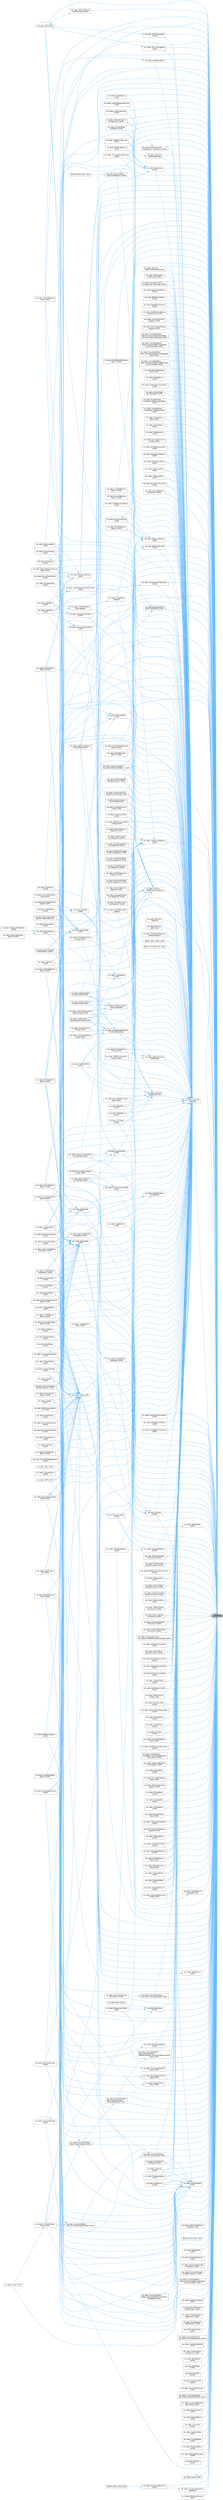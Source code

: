digraph "allocNode"
{
 // INTERACTIVE_SVG=YES
 // LATEX_PDF_SIZE
  bgcolor="transparent";
  edge [fontname=Helvetica,fontsize=10,labelfontname=Helvetica,labelfontsize=10];
  node [fontname=Helvetica,fontsize=10,shape=box,height=0.2,width=0.4];
  rankdir="RL";
  Node1 [label="allocNode",height=0.2,width=0.4,color="gray40", fillcolor="grey60", style="filled", fontcolor="black",tooltip="util functions that wrap rapidxml"];
  Node1 -> Node2 [dir="back",color="steelblue1",style="solid"];
  Node2 [label="ore::data::XMLUtils\l::addChild",height=0.2,width=0.4,color="grey40", fillcolor="white", style="filled",URL="$classore_1_1data_1_1_x_m_l_utils.html#aced1fd4bd35df3642d8022301744b138",tooltip=" "];
  Node2 -> Node3 [dir="back",color="steelblue1",style="solid"];
  Node3 [label="ore::data::XMLUtils\l::addChild",height=0.2,width=0.4,color="grey40", fillcolor="white", style="filled",URL="$classore_1_1data_1_1_x_m_l_utils.html#ac86caa663d2114349b8e0ad30c5cbcc0",tooltip=" "];
  Node2 -> Node4 [dir="back",color="steelblue1",style="solid"];
  Node4 [label="ore::data::XMLUtils\l::addChildAsCdata",height=0.2,width=0.4,color="grey40", fillcolor="white", style="filled",URL="$classore_1_1data_1_1_x_m_l_utils.html#a4c3a396f554b539c274e9197a58b4964",tooltip=" "];
  Node4 -> Node5 [dir="back",color="steelblue1",style="solid"];
  Node5 [label="ore::data::ScriptedTrade\lScriptData::toXML",height=0.2,width=0.4,color="grey40", fillcolor="white", style="filled",URL="$classore_1_1data_1_1_scripted_trade_script_data.html#a98c77e5a9e18de0cd031a56f97459774",tooltip=" "];
  Node2 -> Node6 [dir="back",color="steelblue1",style="solid"];
  Node6 [label="ore::data::XMLUtils\l::addChildren",height=0.2,width=0.4,color="grey40", fillcolor="white", style="filled",URL="$classore_1_1data_1_1_x_m_l_utils.html#a42900bf07011e1e06513ffca8d166bbd",tooltip=" "];
  Node2 -> Node7 [dir="back",color="steelblue1",style="solid"];
  Node7 [label="ore::data::XMLUtils\l::addChildrenWithAttributes",height=0.2,width=0.4,color="grey40", fillcolor="white", style="filled",URL="$classore_1_1data_1_1_x_m_l_utils.html#acafd1f3fcf62d6a8b32c91981593a9f1",tooltip=" "];
  Node2 -> Node8 [dir="back",color="steelblue1",style="solid"];
  Node8 [label="ore::data::XMLUtils\l::addGenericChild",height=0.2,width=0.4,color="grey40", fillcolor="white", style="filled",URL="$classore_1_1data_1_1_x_m_l_utils.html#a3c0d580430954d12326b1ececc09acdd",tooltip="Adds <Name>p1,p2,p3</Name>"];
  Node8 -> Node9 [dir="back",color="steelblue1",style="solid"];
  Node9 [label="ore::data::ModelData\l::append",height=0.2,width=0.4,color="grey40", fillcolor="white", style="filled",URL="$classore_1_1data_1_1_model_data.html#a56f70b63ec29971018bd69f3fee6cb43",tooltip="Method used by toXML in derived classes to add the members here to a node."];
  Node9 -> Node10 [dir="back",color="steelblue1",style="solid"];
  Node10 [label="ore::data::InflationModel\lData::append",height=0.2,width=0.4,color="grey40", fillcolor="white", style="filled",URL="$classore_1_1data_1_1_inflation_model_data.html#a142749c237026791397217f5d7385c6e",tooltip="Method used by toXML in derived classes to add the members here to a node."];
  Node10 -> Node11 [dir="back",color="steelblue1",style="solid"];
  Node11 [label="ore::data::InfDkData\l::toXML",height=0.2,width=0.4,color="grey40", fillcolor="white", style="filled",URL="$classore_1_1data_1_1_inf_dk_data.html#a7efefb9270d6c4933e4c96de0771f17a",tooltip=" "];
  Node10 -> Node12 [dir="back",color="steelblue1",style="solid"];
  Node12 [label="ore::data::InfJyData\l::toXML",height=0.2,width=0.4,color="grey40", fillcolor="white", style="filled",URL="$classore_1_1data_1_1_inf_jy_data.html#a7efefb9270d6c4933e4c96de0771f17a",tooltip=" "];
  Node8 -> Node13 [dir="back",color="steelblue1",style="solid"];
  Node13 [label="ore::data::ModelParameter\l::append",height=0.2,width=0.4,color="grey40", fillcolor="white", style="filled",URL="$classore_1_1data_1_1_model_parameter.html#a56f70b63ec29971018bd69f3fee6cb43",tooltip="Method used by toXML in derived classes to add the members here to a node."];
  Node13 -> Node14 [dir="back",color="steelblue1",style="solid"];
  Node14 [label="ore::data::VolatilityParameter\l::toXML",height=0.2,width=0.4,color="grey40", fillcolor="white", style="filled",URL="$classore_1_1data_1_1_volatility_parameter.html#a7efefb9270d6c4933e4c96de0771f17a",tooltip=" "];
  Node14 -> Node11 [dir="back",color="steelblue1",style="solid"];
  Node14 -> Node12 [dir="back",color="steelblue1",style="solid"];
  Node13 -> Node15 [dir="back",color="steelblue1",style="solid"];
  Node15 [label="ore::data::ReversionParameter\l::toXML",height=0.2,width=0.4,color="grey40", fillcolor="white", style="filled",URL="$classore_1_1data_1_1_reversion_parameter.html#a7efefb9270d6c4933e4c96de0771f17a",tooltip=" "];
  Node15 -> Node11 [dir="back",color="steelblue1",style="solid"];
  Node15 -> Node12 [dir="back",color="steelblue1",style="solid"];
  Node8 -> Node16 [dir="back",color="steelblue1",style="solid"];
  Node16 [label="ore::data::CommoditySchwartz\lData::toXML",height=0.2,width=0.4,color="grey40", fillcolor="white", style="filled",URL="$classore_1_1data_1_1_commodity_schwartz_data.html#a7963e54dd2afe712b214bdf73bb35ecf",tooltip=" "];
  Node8 -> Node17 [dir="back",color="steelblue1",style="solid"];
  Node17 [label="ore::data::EqBsData\l::toXML",height=0.2,width=0.4,color="grey40", fillcolor="white", style="filled",URL="$classore_1_1data_1_1_eq_bs_data.html#a7963e54dd2afe712b214bdf73bb35ecf",tooltip=" "];
  Node8 -> Node18 [dir="back",color="steelblue1",style="solid"];
  Node18 [label="ore::data::FxBsData\l::toXML",height=0.2,width=0.4,color="grey40", fillcolor="white", style="filled",URL="$classore_1_1data_1_1_fx_bs_data.html#a7963e54dd2afe712b214bdf73bb35ecf",tooltip=" "];
  Node8 -> Node19 [dir="back",color="steelblue1",style="solid"];
  Node19 [label="ore::data::CrCirData\l::toXML",height=0.2,width=0.4,color="grey40", fillcolor="white", style="filled",URL="$classore_1_1data_1_1_cr_cir_data.html#a7efefb9270d6c4933e4c96de0771f17a",tooltip=" "];
  Node8 -> Node20 [dir="back",color="steelblue1",style="solid"];
  Node20 [label="ore::data::HwModelData\l::toXML",height=0.2,width=0.4,color="grey40", fillcolor="white", style="filled",URL="$classore_1_1data_1_1_hw_model_data.html#a7efefb9270d6c4933e4c96de0771f17a",tooltip=" "];
  Node8 -> Node21 [dir="back",color="steelblue1",style="solid"];
  Node21 [label="ore::data::IrModelData\l::toXML",height=0.2,width=0.4,color="grey40", fillcolor="white", style="filled",URL="$classore_1_1data_1_1_ir_model_data.html#a7efefb9270d6c4933e4c96de0771f17a",tooltip=" "];
  Node21 -> Node20 [dir="back",color="steelblue1",style="solid"];
  Node21 -> Node22 [dir="back",color="steelblue1",style="solid"];
  Node22 [label="ore::data::LgmData\l::toXML",height=0.2,width=0.4,color="grey40", fillcolor="white", style="filled",URL="$classore_1_1data_1_1_lgm_data.html#a7efefb9270d6c4933e4c96de0771f17a",tooltip=" "];
  Node22 -> Node23 [dir="back",color="steelblue1",style="solid"];
  Node23 [label="ore::data::CrLgmData\l::toXML",height=0.2,width=0.4,color="grey40", fillcolor="white", style="filled",URL="$classore_1_1data_1_1_cr_lgm_data.html#a7efefb9270d6c4933e4c96de0771f17a",tooltip=" "];
  Node22 -> Node24 [dir="back",color="steelblue1",style="solid"];
  Node24 [label="ore::data::IrLgmData\l::toXML",height=0.2,width=0.4,color="grey40", fillcolor="white", style="filled",URL="$classore_1_1data_1_1_ir_lgm_data.html#a7efefb9270d6c4933e4c96de0771f17a",tooltip=" "];
  Node8 -> Node22 [dir="back",color="steelblue1",style="solid"];
  Node2 -> Node25 [dir="back",color="steelblue1",style="solid"];
  Node25 [label="ore::data::XMLUtils\l::addGenericChildAsList",height=0.2,width=0.4,color="grey40", fillcolor="white", style="filled",URL="$classore_1_1data_1_1_x_m_l_utils.html#a2ef0bac815571bbcdee4c53a33f8eefb",tooltip=" "];
  Node25 -> Node13 [dir="back",color="steelblue1",style="solid"];
  Node25 -> Node26 [dir="back",color="steelblue1",style="solid"];
  Node26 [label="ore::data::VolatilityStrike\lSurfaceConfig::toXML",height=0.2,width=0.4,color="grey40", fillcolor="white", style="filled",URL="$classore_1_1data_1_1_volatility_strike_surface_config.html#a98c77e5a9e18de0cd031a56f97459774",tooltip=" "];
  Node25 -> Node27 [dir="back",color="steelblue1",style="solid"];
  Node27 [label="ore::data::VolatilityDelta\lSurfaceConfig::toXML",height=0.2,width=0.4,color="grey40", fillcolor="white", style="filled",URL="$classore_1_1data_1_1_volatility_delta_surface_config.html#a98c77e5a9e18de0cd031a56f97459774",tooltip=" "];
  Node25 -> Node28 [dir="back",color="steelblue1",style="solid"];
  Node28 [label="ore::data::VolatilityMoneyness\lSurfaceConfig::toXML",height=0.2,width=0.4,color="grey40", fillcolor="white", style="filled",URL="$classore_1_1data_1_1_volatility_moneyness_surface_config.html#a98c77e5a9e18de0cd031a56f97459774",tooltip=" "];
  Node25 -> Node29 [dir="back",color="steelblue1",style="solid"];
  Node29 [label="ore::data::VolatilityApo\lFutureSurfaceConfig::toXML",height=0.2,width=0.4,color="grey40", fillcolor="white", style="filled",URL="$classore_1_1data_1_1_volatility_apo_future_surface_config.html#a98c77e5a9e18de0cd031a56f97459774",tooltip=" "];
  Node25 -> Node16 [dir="back",color="steelblue1",style="solid"];
  Node25 -> Node17 [dir="back",color="steelblue1",style="solid"];
  Node25 -> Node18 [dir="back",color="steelblue1",style="solid"];
  Node25 -> Node30 [dir="back",color="steelblue1",style="solid"];
  Node30 [label="ore::data::BaseCorrelation\lCurveConfig::toXML",height=0.2,width=0.4,color="grey40", fillcolor="white", style="filled",URL="$classore_1_1data_1_1_base_correlation_curve_config.html#a7efefb9270d6c4933e4c96de0771f17a",tooltip=" "];
  Node25 -> Node31 [dir="back",color="steelblue1",style="solid"];
  Node31 [label="ore::data::CapFloorVolatility\lCurveConfig::toXML",height=0.2,width=0.4,color="grey40", fillcolor="white", style="filled",URL="$classore_1_1data_1_1_cap_floor_volatility_curve_config.html#a7efefb9270d6c4933e4c96de0771f17a",tooltip=" "];
  Node25 -> Node32 [dir="back",color="steelblue1",style="solid"];
  Node32 [label="ore::data::CorrelationCurve\lConfig::toXML",height=0.2,width=0.4,color="grey40", fillcolor="white", style="filled",URL="$classore_1_1data_1_1_correlation_curve_config.html#a7efefb9270d6c4933e4c96de0771f17a",tooltip=" "];
  Node25 -> Node33 [dir="back",color="steelblue1",style="solid"];
  Node33 [label="ore::data::CurrencyConfig\l::toXML",height=0.2,width=0.4,color="grey40", fillcolor="white", style="filled",URL="$classore_1_1data_1_1_currency_config.html#a7efefb9270d6c4933e4c96de0771f17a",tooltip=" "];
  Node25 -> Node34 [dir="back",color="steelblue1",style="solid"];
  Node34 [label="ore::data::DefaultCurveConfig\l::Config::toXML",height=0.2,width=0.4,color="grey40", fillcolor="white", style="filled",URL="$classore_1_1data_1_1_default_curve_config_1_1_config.html#a7efefb9270d6c4933e4c96de0771f17a",tooltip=" "];
  Node25 -> Node35 [dir="back",color="steelblue1",style="solid"];
  Node35 [label="ore::data::FXVolatilityCurve\lConfig::toXML",height=0.2,width=0.4,color="grey40", fillcolor="white", style="filled",URL="$classore_1_1data_1_1_f_x_volatility_curve_config.html#a7efefb9270d6c4933e4c96de0771f17a",tooltip=" "];
  Node25 -> Node36 [dir="back",color="steelblue1",style="solid"];
  Node36 [label="ore::data::GenericYieldVolatility\lCurveConfig::toXML",height=0.2,width=0.4,color="grey40", fillcolor="white", style="filled",URL="$classore_1_1data_1_1_generic_yield_volatility_curve_config.html#a7efefb9270d6c4933e4c96de0771f17a",tooltip=" "];
  Node25 -> Node37 [dir="back",color="steelblue1",style="solid"];
  Node37 [label="ore::data::InflationCapFloor\lVolatilityCurveConfig::toXML",height=0.2,width=0.4,color="grey40", fillcolor="white", style="filled",URL="$classore_1_1data_1_1_inflation_cap_floor_volatility_curve_config.html#a7efefb9270d6c4933e4c96de0771f17a",tooltip=" "];
  Node25 -> Node38 [dir="back",color="steelblue1",style="solid"];
  Node38 [label="ore::data::ReportConfig\l::toXML",height=0.2,width=0.4,color="grey40", fillcolor="white", style="filled",URL="$classore_1_1data_1_1_report_config.html#a7efefb9270d6c4933e4c96de0771f17a",tooltip=" "];
  Node38 -> Node39 [dir="back",color="steelblue1",style="solid"];
  Node39 [label="ore::data::CommodityVolatility\lConfig::toXML",height=0.2,width=0.4,color="grey40", fillcolor="white", style="filled",URL="$classore_1_1data_1_1_commodity_volatility_config.html#a98c77e5a9e18de0cd031a56f97459774",tooltip=" "];
  Node38 -> Node31 [dir="back",color="steelblue1",style="solid"];
  Node38 -> Node40 [dir="back",color="steelblue1",style="solid"];
  Node40 [label="ore::data::EquityVolatility\lCurveConfig::toXML",height=0.2,width=0.4,color="grey40", fillcolor="white", style="filled",URL="$classore_1_1data_1_1_equity_volatility_curve_config.html#a7efefb9270d6c4933e4c96de0771f17a",tooltip=" "];
  Node38 -> Node35 [dir="back",color="steelblue1",style="solid"];
  Node38 -> Node36 [dir="back",color="steelblue1",style="solid"];
  Node25 -> Node19 [dir="back",color="steelblue1",style="solid"];
  Node25 -> Node23 [dir="back",color="steelblue1",style="solid"];
  Node25 -> Node20 [dir="back",color="steelblue1",style="solid"];
  Node25 -> Node24 [dir="back",color="steelblue1",style="solid"];
  Node25 -> Node22 [dir="back",color="steelblue1",style="solid"];
  Node2 -> Node41 [dir="back",color="steelblue1",style="solid"];
  Node41 [label="ore::data::FxOptionWithBarrier\l::additionalToXml",height=0.2,width=0.4,color="grey40", fillcolor="white", style="filled",URL="$classore_1_1data_1_1_fx_option_with_barrier.html#a732254a57cc0734198825ab1f6420459",tooltip=" "];
  Node2 -> Node42 [dir="back",color="steelblue1",style="solid"];
  Node42 [label="ore::data::EquityOptionWith\lBarrier::additionalToXml",height=0.2,width=0.4,color="grey40", fillcolor="white", style="filled",URL="$classore_1_1data_1_1_equity_option_with_barrier.html#a732254a57cc0734198825ab1f6420459",tooltip=" "];
  Node2 -> Node43 [dir="back",color="steelblue1",style="solid"];
  Node43 [label="ore::data::VolatilitySurface\lConfig::addNodes",height=0.2,width=0.4,color="grey40", fillcolor="white", style="filled",URL="$classore_1_1data_1_1_volatility_surface_config.html#a6433dcfcc954438f6604782ad26aed25",tooltip=" "];
  Node43 -> Node26 [dir="back",color="steelblue1",style="solid"];
  Node43 -> Node27 [dir="back",color="steelblue1",style="solid"];
  Node43 -> Node28 [dir="back",color="steelblue1",style="solid"];
  Node43 -> Node29 [dir="back",color="steelblue1",style="solid"];
  Node2 -> Node13 [dir="back",color="steelblue1",style="solid"];
  Node2 -> Node10 [dir="back",color="steelblue1",style="solid"];
  Node2 -> Node44 [dir="back",color="steelblue1",style="solid"];
  Node44 [label="BOOST_AUTO_TEST_CASE",height=0.2,width=0.4,color="grey40", fillcolor="white", style="filled",URL="$test_2commodityvolcurveconfig_8cpp.html#a84cb17ba96991fd51dc1e04a0e8a11db",tooltip=" "];
  Node2 -> Node45 [dir="back",color="steelblue1",style="solid"];
  Node45 [label="BOOST_FIXTURE_TEST_CASE",height=0.2,width=0.4,color="grey40", fillcolor="white", style="filled",URL="$xmlmanipulation_8cpp.html#a81110caf15423a812e3aa982130e4a11",tooltip=" "];
  Node2 -> Node46 [dir="back",color="steelblue1",style="solid"];
  Node46 [label="ore::data::QuoteBasedVolatility\lConfig::toBaseNode",height=0.2,width=0.4,color="grey40", fillcolor="white", style="filled",URL="$classore_1_1data_1_1_quote_based_volatility_config.html#a887b346ad1d1be5da030606f708cd3f6",tooltip=" "];
  Node46 -> Node47 [dir="back",color="steelblue1",style="solid"];
  Node47 [label="ore::data::ConstantVolatility\lConfig::toXML",height=0.2,width=0.4,color="grey40", fillcolor="white", style="filled",URL="$classore_1_1data_1_1_constant_volatility_config.html#a98c77e5a9e18de0cd031a56f97459774",tooltip=" "];
  Node46 -> Node48 [dir="back",color="steelblue1",style="solid"];
  Node48 [label="ore::data::VolatilityCurve\lConfig::toXML",height=0.2,width=0.4,color="grey40", fillcolor="white", style="filled",URL="$classore_1_1data_1_1_volatility_curve_config.html#a98c77e5a9e18de0cd031a56f97459774",tooltip=" "];
  Node46 -> Node26 [dir="back",color="steelblue1",style="solid"];
  Node46 -> Node27 [dir="back",color="steelblue1",style="solid"];
  Node46 -> Node28 [dir="back",color="steelblue1",style="solid"];
  Node46 -> Node29 [dir="back",color="steelblue1",style="solid"];
  Node2 -> Node49 [dir="back",color="steelblue1",style="solid"];
  Node49 [label="ore::data::BootstrapConfig\l::toXML",height=0.2,width=0.4,color="grey40", fillcolor="white", style="filled",URL="$classore_1_1data_1_1_bootstrap_config.html#a98c77e5a9e18de0cd031a56f97459774",tooltip=" "];
  Node49 -> Node31 [dir="back",color="steelblue1",style="solid"];
  Node49 -> Node50 [dir="back",color="steelblue1",style="solid"];
  Node50 [label="ore::data::YieldCurveConfig\l::toXML",height=0.2,width=0.4,color="grey40", fillcolor="white", style="filled",URL="$classore_1_1data_1_1_yield_curve_config.html#a7efefb9270d6c4933e4c96de0771f17a",tooltip=" "];
  Node50 -> Node50 [dir="back",color="steelblue1",style="solid"];
  Node2 -> Node51 [dir="back",color="steelblue1",style="solid"];
  Node51 [label="ore::data::CDSVolatility\lCurveConfig::toXML",height=0.2,width=0.4,color="grey40", fillcolor="white", style="filled",URL="$classore_1_1data_1_1_c_d_s_volatility_curve_config.html#a98c77e5a9e18de0cd031a56f97459774",tooltip=" "];
  Node2 -> Node39 [dir="back",color="steelblue1",style="solid"];
  Node2 -> Node52 [dir="back",color="steelblue1",style="solid"];
  Node52 [label="ore::data::OneDimSolverConfig\l::toXML",height=0.2,width=0.4,color="grey40", fillcolor="white", style="filled",URL="$classore_1_1data_1_1_one_dim_solver_config.html#a98c77e5a9e18de0cd031a56f97459774",tooltip=" "];
  Node52 -> Node39 [dir="back",color="steelblue1",style="solid"];
  Node52 -> Node40 [dir="back",color="steelblue1",style="solid"];
  Node2 -> Node53 [dir="back",color="steelblue1",style="solid"];
  Node53 [label="ore::data::ParametricSmile\lConfiguration::Parameter::toXML",height=0.2,width=0.4,color="grey40", fillcolor="white", style="filled",URL="$classore_1_1data_1_1_parametric_smile_configuration_1_1_parameter.html#a98c77e5a9e18de0cd031a56f97459774",tooltip=" "];
  Node2 -> Node54 [dir="back",color="steelblue1",style="solid"];
  Node54 [label="ore::data::ParametricSmile\lConfiguration::Calibration::toXML",height=0.2,width=0.4,color="grey40", fillcolor="white", style="filled",URL="$classore_1_1data_1_1_parametric_smile_configuration_1_1_calibration.html#a98c77e5a9e18de0cd031a56f97459774",tooltip=" "];
  Node54 -> Node55 [dir="back",color="steelblue1",style="solid"];
  Node55 [label="ore::data::ParametricSmile\lConfiguration::toXML",height=0.2,width=0.4,color="grey40", fillcolor="white", style="filled",URL="$classore_1_1data_1_1_parametric_smile_configuration.html#a98c77e5a9e18de0cd031a56f97459774",tooltip=" "];
  Node2 -> Node55 [dir="back",color="steelblue1",style="solid"];
  Node2 -> Node56 [dir="back",color="steelblue1",style="solid"];
  Node56 [label="ore::data::ProxyVolatility\lConfig::toXML",height=0.2,width=0.4,color="grey40", fillcolor="white", style="filled",URL="$classore_1_1data_1_1_proxy_volatility_config.html#a98c77e5a9e18de0cd031a56f97459774",tooltip=" "];
  Node2 -> Node57 [dir="back",color="steelblue1",style="solid"];
  Node57 [label="ore::data::CDSProxyVolatility\lConfig::toXML",height=0.2,width=0.4,color="grey40", fillcolor="white", style="filled",URL="$classore_1_1data_1_1_c_d_s_proxy_volatility_config.html#a98c77e5a9e18de0cd031a56f97459774",tooltip=" "];
  Node2 -> Node47 [dir="back",color="steelblue1",style="solid"];
  Node2 -> Node48 [dir="back",color="steelblue1",style="solid"];
  Node2 -> Node27 [dir="back",color="steelblue1",style="solid"];
  Node2 -> Node28 [dir="back",color="steelblue1",style="solid"];
  Node2 -> Node29 [dir="back",color="steelblue1",style="solid"];
  Node2 -> Node58 [dir="back",color="steelblue1",style="solid"];
  Node58 [label="ore::data::AdjustmentFactors\l::toXML",height=0.2,width=0.4,color="grey40", fillcolor="white", style="filled",URL="$classore_1_1data_1_1_adjustment_factors.html#a98c77e5a9e18de0cd031a56f97459774",tooltip=" "];
  Node2 -> Node59 [dir="back",color="steelblue1",style="solid"];
  Node59 [label="ore::data::BGSTrancheData\l::toXML",height=0.2,width=0.4,color="grey40", fillcolor="white", style="filled",URL="$classore_1_1data_1_1_b_g_s_tranche_data.html#a98c77e5a9e18de0cd031a56f97459774",tooltip=" "];
  Node2 -> Node60 [dir="back",color="steelblue1",style="solid"];
  Node60 [label="ore::data::BalanceGuaranteed\lSwap::toXML",height=0.2,width=0.4,color="grey40", fillcolor="white", style="filled",URL="$classore_1_1data_1_1_balance_guaranteed_swap.html#a98c77e5a9e18de0cd031a56f97459774",tooltip=" "];
  Node60 -> Node60 [dir="back",color="steelblue1",style="solid"];
  Node2 -> Node61 [dir="back",color="steelblue1",style="solid"];
  Node61 [label="ore::data::BarrierData\l::toXML",height=0.2,width=0.4,color="grey40", fillcolor="white", style="filled",URL="$classore_1_1data_1_1_barrier_data.html#a98c77e5a9e18de0cd031a56f97459774",tooltip=" "];
  Node61 -> Node62 [dir="back",color="steelblue1",style="solid"];
  Node62 [label="ore::data::BarrierOption\l::toXML",height=0.2,width=0.4,color="grey40", fillcolor="white", style="filled",URL="$classore_1_1data_1_1_barrier_option.html#a98c77e5a9e18de0cd031a56f97459774",tooltip=" "];
  Node62 -> Node63 [dir="back",color="steelblue1",style="solid"];
  Node63 [label="ore::data::FxOptionWithBarrier\l::toXML",height=0.2,width=0.4,color="grey40", fillcolor="white", style="filled",URL="$classore_1_1data_1_1_fx_option_with_barrier.html#a5c10f5bd7e0435a01713935a199ad5ff",tooltip=" "];
  Node62 -> Node64 [dir="back",color="steelblue1",style="solid"];
  Node64 [label="ore::data::EquityOptionWith\lBarrier::toXML",height=0.2,width=0.4,color="grey40", fillcolor="white", style="filled",URL="$classore_1_1data_1_1_equity_option_with_barrier.html#a5c10f5bd7e0435a01713935a199ad5ff",tooltip=" "];
  Node61 -> Node65 [dir="back",color="steelblue1",style="solid"];
  Node65 [label="ore::data::CommodityOption\lStrip::toXML",height=0.2,width=0.4,color="grey40", fillcolor="white", style="filled",URL="$classore_1_1data_1_1_commodity_option_strip.html#a98c77e5a9e18de0cd031a56f97459774",tooltip=" "];
  Node61 -> Node66 [dir="back",color="steelblue1",style="solid"];
  Node66 [label="ore::data::EquityDoubleTouch\lOption::toXML",height=0.2,width=0.4,color="grey40", fillcolor="white", style="filled",URL="$classore_1_1data_1_1_equity_double_touch_option.html#a7efefb9270d6c4933e4c96de0771f17a",tooltip=" "];
  Node61 -> Node67 [dir="back",color="steelblue1",style="solid"];
  Node67 [label="ore::data::EquityEuropean\lBarrierOption::toXML",height=0.2,width=0.4,color="grey40", fillcolor="white", style="filled",URL="$classore_1_1data_1_1_equity_european_barrier_option.html#a7efefb9270d6c4933e4c96de0771f17a",tooltip=" "];
  Node61 -> Node68 [dir="back",color="steelblue1",style="solid"];
  Node68 [label="ore::data::EquityTouchOption\l::toXML",height=0.2,width=0.4,color="grey40", fillcolor="white", style="filled",URL="$classore_1_1data_1_1_equity_touch_option.html#a7efefb9270d6c4933e4c96de0771f17a",tooltip=" "];
  Node61 -> Node69 [dir="back",color="steelblue1",style="solid"];
  Node69 [label="ore::data::FxDigitalBarrier\lOption::toXML",height=0.2,width=0.4,color="grey40", fillcolor="white", style="filled",URL="$classore_1_1data_1_1_fx_digital_barrier_option.html#a7efefb9270d6c4933e4c96de0771f17a",tooltip=" "];
  Node61 -> Node70 [dir="back",color="steelblue1",style="solid"];
  Node70 [label="ore::data::FxDoubleTouch\lOption::toXML",height=0.2,width=0.4,color="grey40", fillcolor="white", style="filled",URL="$classore_1_1data_1_1_fx_double_touch_option.html#a7efefb9270d6c4933e4c96de0771f17a",tooltip=" "];
  Node61 -> Node71 [dir="back",color="steelblue1",style="solid"];
  Node71 [label="ore::data::FxEuropeanBarrier\lOption::toXML",height=0.2,width=0.4,color="grey40", fillcolor="white", style="filled",URL="$classore_1_1data_1_1_fx_european_barrier_option.html#a7efefb9270d6c4933e4c96de0771f17a",tooltip=" "];
  Node61 -> Node72 [dir="back",color="steelblue1",style="solid"];
  Node72 [label="ore::data::FxTouchOption\l::toXML",height=0.2,width=0.4,color="grey40", fillcolor="white", style="filled",URL="$classore_1_1data_1_1_fx_touch_option.html#a7efefb9270d6c4933e4c96de0771f17a",tooltip=" "];
  Node61 -> Node73 [dir="back",color="steelblue1",style="solid"];
  Node73 [label="ore::data::KnockOutSwap\l::toXML",height=0.2,width=0.4,color="grey40", fillcolor="white", style="filled",URL="$classore_1_1data_1_1_knock_out_swap.html#a7efefb9270d6c4933e4c96de0771f17a",tooltip=" "];
  Node61 -> Node74 [dir="back",color="steelblue1",style="solid"];
  Node74 [label="ore::data::WindowBarrier\lOption::toXML",height=0.2,width=0.4,color="grey40", fillcolor="white", style="filled",URL="$classore_1_1data_1_1_window_barrier_option.html#a7efefb9270d6c4933e4c96de0771f17a",tooltip=" "];
  Node2 -> Node62 [dir="back",color="steelblue1",style="solid"];
  Node2 -> Node75 [dir="back",color="steelblue1",style="solid"];
  Node75 [label="ore::data::BasketConstituent\l::toXML",height=0.2,width=0.4,color="grey40", fillcolor="white", style="filled",URL="$classore_1_1data_1_1_basket_constituent.html#a98c77e5a9e18de0cd031a56f97459774",tooltip=" "];
  Node2 -> Node76 [dir="back",color="steelblue1",style="solid"];
  Node76 [label="ore::data::CboReferenceDatum\l::CboStructure::toXML",height=0.2,width=0.4,color="grey40", fillcolor="white", style="filled",URL="$structore_1_1data_1_1_cbo_reference_datum_1_1_cbo_structure.html#a98c77e5a9e18de0cd031a56f97459774",tooltip=" "];
  Node2 -> Node77 [dir="back",color="steelblue1",style="solid"];
  Node77 [label="ore::data::CliquetOption\l::toXML",height=0.2,width=0.4,color="grey40", fillcolor="white", style="filled",URL="$classore_1_1data_1_1_cliquet_option.html#a98c77e5a9e18de0cd031a56f97459774",tooltip=" "];
  Node2 -> Node78 [dir="back",color="steelblue1",style="solid"];
  Node78 [label="ore::data::CollateralBalance\l::toXML",height=0.2,width=0.4,color="grey40", fillcolor="white", style="filled",URL="$classore_1_1data_1_1_collateral_balance.html#a98c77e5a9e18de0cd031a56f97459774",tooltip=" "];
  Node2 -> Node79 [dir="back",color="steelblue1",style="solid"];
  Node79 [label="ore::data::CommodityFixed\lLegData::toXML",height=0.2,width=0.4,color="grey40", fillcolor="white", style="filled",URL="$classore_1_1data_1_1_commodity_fixed_leg_data.html#a98c77e5a9e18de0cd031a56f97459774",tooltip=" "];
  Node2 -> Node80 [dir="back",color="steelblue1",style="solid"];
  Node80 [label="ore::data::CommodityFloating\lLegData::toXML",height=0.2,width=0.4,color="grey40", fillcolor="white", style="filled",URL="$classore_1_1data_1_1_commodity_floating_leg_data.html#a98c77e5a9e18de0cd031a56f97459774",tooltip=" "];
  Node2 -> Node65 [dir="back",color="steelblue1",style="solid"];
  Node2 -> Node81 [dir="back",color="steelblue1",style="solid"];
  Node81 [label="ore::data::ConvertibleBond\lData::CallabilityData::\lMakeWholeData::ConversionRatioIncrease\lData::toXML",height=0.2,width=0.4,color="grey40", fillcolor="white", style="filled",URL="$classore_1_1data_1_1_convertible_bond_data_1_1_callability_data_1_1_make_whole_data_1_1_conversion_ratio_increase_data.html#a98c77e5a9e18de0cd031a56f97459774",tooltip=" "];
  Node81 -> Node82 [dir="back",color="steelblue1",style="solid"];
  Node82 [label="ore::data::ConvertibleBond\lData::CallabilityData::\lMakeWholeData::toXML",height=0.2,width=0.4,color="grey40", fillcolor="white", style="filled",URL="$classore_1_1data_1_1_convertible_bond_data_1_1_callability_data_1_1_make_whole_data.html#a98c77e5a9e18de0cd031a56f97459774",tooltip=" "];
  Node82 -> Node83 [dir="back",color="steelblue1",style="solid"];
  Node83 [label="ore::data::ConvertibleBond\lData::CallabilityData::toXML",height=0.2,width=0.4,color="grey40", fillcolor="white", style="filled",URL="$classore_1_1data_1_1_convertible_bond_data_1_1_callability_data.html#a98c77e5a9e18de0cd031a56f97459774",tooltip=" "];
  Node83 -> Node84 [dir="back",color="steelblue1",style="solid"];
  Node84 [label="ore::data::ConvertibleBond\lData::toXML",height=0.2,width=0.4,color="grey40", fillcolor="white", style="filled",URL="$classore_1_1data_1_1_convertible_bond_data.html#a98c77e5a9e18de0cd031a56f97459774",tooltip=" "];
  Node84 -> Node85 [dir="back",color="steelblue1",style="solid"];
  Node85 [label="ore::data::Ascot::toXML",height=0.2,width=0.4,color="grey40", fillcolor="white", style="filled",URL="$classore_1_1data_1_1_ascot.html#a7efefb9270d6c4933e4c96de0771f17a",tooltip=" "];
  Node83 -> Node86 [dir="back",color="steelblue1",style="solid"];
  Node86 [label="ore::data::ConvertibleBond\lReferenceDatum::toXML",height=0.2,width=0.4,color="grey40", fillcolor="white", style="filled",URL="$classore_1_1data_1_1_convertible_bond_reference_datum.html#a98c77e5a9e18de0cd031a56f97459774",tooltip=" "];
  Node2 -> Node87 [dir="back",color="steelblue1",style="solid"];
  Node87 [label="ore::data::ConvertibleBond\lData::ConversionData::Mandatory\lConversionData::PepsData::toXML",height=0.2,width=0.4,color="grey40", fillcolor="white", style="filled",URL="$classore_1_1data_1_1_convertible_bond_data_1_1_conversion_data_1_1_mandatory_conversion_data_1_1_peps_data.html#a98c77e5a9e18de0cd031a56f97459774",tooltip=" "];
  Node2 -> Node88 [dir="back",color="steelblue1",style="solid"];
  Node88 [label="ore::data::ConvertibleBond\lData::ConversionData::Mandatory\lConversionData::toXML",height=0.2,width=0.4,color="grey40", fillcolor="white", style="filled",URL="$classore_1_1data_1_1_convertible_bond_data_1_1_conversion_data_1_1_mandatory_conversion_data.html#a98c77e5a9e18de0cd031a56f97459774",tooltip=" "];
  Node2 -> Node89 [dir="back",color="steelblue1",style="solid"];
  Node89 [label="ore::data::ConvertibleBond\lData::ConversionData::Exchangeable\lData::toXML",height=0.2,width=0.4,color="grey40", fillcolor="white", style="filled",URL="$classore_1_1data_1_1_convertible_bond_data_1_1_conversion_data_1_1_exchangeable_data.html#a98c77e5a9e18de0cd031a56f97459774",tooltip=" "];
  Node2 -> Node90 [dir="back",color="steelblue1",style="solid"];
  Node90 [label="ore::data::ConvertibleBond\lData::ConversionData::FixedAmount\lConversionData::toXML",height=0.2,width=0.4,color="grey40", fillcolor="white", style="filled",URL="$classore_1_1data_1_1_convertible_bond_data_1_1_conversion_data_1_1_fixed_amount_conversion_data.html#a98c77e5a9e18de0cd031a56f97459774",tooltip=" "];
  Node2 -> Node91 [dir="back",color="steelblue1",style="solid"];
  Node91 [label="ore::data::ConvertibleBond\lData::ConversionData::toXML",height=0.2,width=0.4,color="grey40", fillcolor="white", style="filled",URL="$classore_1_1data_1_1_convertible_bond_data_1_1_conversion_data.html#a98c77e5a9e18de0cd031a56f97459774",tooltip=" "];
  Node91 -> Node84 [dir="back",color="steelblue1",style="solid"];
  Node91 -> Node86 [dir="back",color="steelblue1",style="solid"];
  Node2 -> Node84 [dir="back",color="steelblue1",style="solid"];
  Node2 -> Node86 [dir="back",color="steelblue1",style="solid"];
  Node2 -> Node92 [dir="back",color="steelblue1",style="solid"];
  Node92 [label="ore::data::EquityMarginLeg\lData::toXML",height=0.2,width=0.4,color="grey40", fillcolor="white", style="filled",URL="$classore_1_1data_1_1_equity_margin_leg_data.html#a98c77e5a9e18de0cd031a56f97459774",tooltip=" "];
  Node2 -> Node93 [dir="back",color="steelblue1",style="solid"];
  Node93 [label="ore::data::FlexiSwap\l::toXML",height=0.2,width=0.4,color="grey40", fillcolor="white", style="filled",URL="$classore_1_1data_1_1_flexi_swap.html#a98c77e5a9e18de0cd031a56f97459774",tooltip=" "];
  Node93 -> Node93 [dir="back",color="steelblue1",style="solid"];
  Node2 -> Node94 [dir="back",color="steelblue1",style="solid"];
  Node94 [label="ore::data::IndexCreditDefault\lSwapData::toXML",height=0.2,width=0.4,color="grey40", fillcolor="white", style="filled",URL="$classore_1_1data_1_1_index_credit_default_swap_data.html#a98c77e5a9e18de0cd031a56f97459774",tooltip=" "];
  Node94 -> Node95 [dir="back",color="steelblue1",style="solid"];
  Node95 [label="ore::data::IndexCreditDefault\lSwapOption::toXML",height=0.2,width=0.4,color="grey40", fillcolor="white", style="filled",URL="$classore_1_1data_1_1_index_credit_default_swap_option.html#a98c77e5a9e18de0cd031a56f97459774",tooltip=" "];
  Node2 -> Node95 [dir="back",color="steelblue1",style="solid"];
  Node2 -> Node96 [dir="back",color="steelblue1",style="solid"];
  Node96 [label="ore::data::RangeBound\l::toXML",height=0.2,width=0.4,color="grey40", fillcolor="white", style="filled",URL="$classore_1_1data_1_1_range_bound.html#a98c77e5a9e18de0cd031a56f97459774",tooltip=" "];
  Node2 -> Node97 [dir="back",color="steelblue1",style="solid"];
  Node97 [label="ore::data::ReferenceDatum\l::toXML",height=0.2,width=0.4,color="grey40", fillcolor="white", style="filled",URL="$classore_1_1data_1_1_reference_datum.html#a98c77e5a9e18de0cd031a56f97459774",tooltip=" "];
  Node97 -> Node98 [dir="back",color="steelblue1",style="solid"];
  Node98 [label="ore::data::CboReferenceDatum\l::toXML",height=0.2,width=0.4,color="grey40", fillcolor="white", style="filled",URL="$classore_1_1data_1_1_cbo_reference_datum.html#a98c77e5a9e18de0cd031a56f97459774",tooltip=" "];
  Node97 -> Node86 [dir="back",color="steelblue1",style="solid"];
  Node97 -> Node99 [dir="back",color="steelblue1",style="solid"];
  Node99 [label="ore::data::BondReference\lDatum::toXML",height=0.2,width=0.4,color="grey40", fillcolor="white", style="filled",URL="$classore_1_1data_1_1_bond_reference_datum.html#a98c77e5a9e18de0cd031a56f97459774",tooltip=" "];
  Node97 -> Node100 [dir="back",color="steelblue1",style="solid"];
  Node100 [label="ore::data::CreditIndexReference\lDatum::toXML",height=0.2,width=0.4,color="grey40", fillcolor="white", style="filled",URL="$classore_1_1data_1_1_credit_index_reference_datum.html#a98c77e5a9e18de0cd031a56f97459774",tooltip=" "];
  Node97 -> Node101 [dir="back",color="steelblue1",style="solid"];
  Node101 [label="ore::data::IndexReference\lDatum::toXML",height=0.2,width=0.4,color="grey40", fillcolor="white", style="filled",URL="$classore_1_1data_1_1_index_reference_datum.html#a98c77e5a9e18de0cd031a56f97459774",tooltip=" "];
  Node97 -> Node102 [dir="back",color="steelblue1",style="solid"];
  Node102 [label="ore::data::CurrencyHedged\lEquityIndexReferenceDatum::toXML",height=0.2,width=0.4,color="grey40", fillcolor="white", style="filled",URL="$classore_1_1data_1_1_currency_hedged_equity_index_reference_datum.html#a98c77e5a9e18de0cd031a56f97459774",tooltip=" "];
  Node97 -> Node103 [dir="back",color="steelblue1",style="solid"];
  Node103 [label="ore::data::PortfolioBasket\lReferenceDatum::toXML",height=0.2,width=0.4,color="grey40", fillcolor="white", style="filled",URL="$classore_1_1data_1_1_portfolio_basket_reference_datum.html#a98c77e5a9e18de0cd031a56f97459774",tooltip=" "];
  Node97 -> Node104 [dir="back",color="steelblue1",style="solid"];
  Node104 [label="ore::data::CreditReference\lDatum::toXML",height=0.2,width=0.4,color="grey40", fillcolor="white", style="filled",URL="$classore_1_1data_1_1_credit_reference_datum.html#a98c77e5a9e18de0cd031a56f97459774",tooltip=" "];
  Node97 -> Node105 [dir="back",color="steelblue1",style="solid"];
  Node105 [label="ore::data::EquityReference\lDatum::toXML",height=0.2,width=0.4,color="grey40", fillcolor="white", style="filled",URL="$classore_1_1data_1_1_equity_reference_datum.html#a98c77e5a9e18de0cd031a56f97459774",tooltip=" "];
  Node97 -> Node106 [dir="back",color="steelblue1",style="solid"];
  Node106 [label="ore::data::BondBasketReference\lDatum::toXML",height=0.2,width=0.4,color="grey40", fillcolor="white", style="filled",URL="$classore_1_1data_1_1_bond_basket_reference_datum.html#a98c77e5a9e18de0cd031a56f97459774",tooltip=" "];
  Node2 -> Node107 [dir="back",color="steelblue1",style="solid"];
  Node107 [label="ore::data::BondReference\lDatum::BondData::toXML",height=0.2,width=0.4,color="grey40", fillcolor="white", style="filled",URL="$structore_1_1data_1_1_bond_reference_datum_1_1_bond_data.html#a98c77e5a9e18de0cd031a56f97459774",tooltip=" "];
  Node107 -> Node86 [dir="back",color="steelblue1",style="solid"];
  Node107 -> Node99 [dir="back",color="steelblue1",style="solid"];
  Node2 -> Node108 [dir="back",color="steelblue1",style="solid"];
  Node108 [label="ore::data::CreditIndexConstituent\l::toXML",height=0.2,width=0.4,color="grey40", fillcolor="white", style="filled",URL="$classore_1_1data_1_1_credit_index_constituent.html#a98c77e5a9e18de0cd031a56f97459774",tooltip=" "];
  Node2 -> Node100 [dir="back",color="steelblue1",style="solid"];
  Node2 -> Node101 [dir="back",color="steelblue1",style="solid"];
  Node2 -> Node102 [dir="back",color="steelblue1",style="solid"];
  Node2 -> Node103 [dir="back",color="steelblue1",style="solid"];
  Node2 -> Node104 [dir="back",color="steelblue1",style="solid"];
  Node2 -> Node105 [dir="back",color="steelblue1",style="solid"];
  Node2 -> Node109 [dir="back",color="steelblue1",style="solid"];
  Node109 [label="ore::data::ScriptedTrade\lEventData::toXML",height=0.2,width=0.4,color="grey40", fillcolor="white", style="filled",URL="$classore_1_1data_1_1_scripted_trade_event_data.html#a98c77e5a9e18de0cd031a56f97459774",tooltip=" "];
  Node2 -> Node110 [dir="back",color="steelblue1",style="solid"];
  Node110 [label="ore::data::ScriptedTrade\lValueTypeData::toXML",height=0.2,width=0.4,color="grey40", fillcolor="white", style="filled",URL="$classore_1_1data_1_1_scripted_trade_value_type_data.html#a98c77e5a9e18de0cd031a56f97459774",tooltip=" "];
  Node2 -> Node111 [dir="back",color="steelblue1",style="solid"];
  Node111 [label="ore::data::ScriptedTrade\lScriptData::NewScheduleData\l::toXML",height=0.2,width=0.4,color="grey40", fillcolor="white", style="filled",URL="$classore_1_1data_1_1_scripted_trade_script_data_1_1_new_schedule_data.html#a98c77e5a9e18de0cd031a56f97459774",tooltip=" "];
  Node2 -> Node112 [dir="back",color="steelblue1",style="solid"];
  Node112 [label="ore::data::ScriptedTrade\lScriptData::CalibrationData\l::toXML",height=0.2,width=0.4,color="grey40", fillcolor="white", style="filled",URL="$classore_1_1data_1_1_scripted_trade_script_data_1_1_calibration_data.html#a98c77e5a9e18de0cd031a56f97459774",tooltip=" "];
  Node2 -> Node5 [dir="back",color="steelblue1",style="solid"];
  Node2 -> Node113 [dir="back",color="steelblue1",style="solid"];
  Node113 [label="ore::data::ScriptLibrary\lData::toXML",height=0.2,width=0.4,color="grey40", fillcolor="white", style="filled",URL="$classore_1_1data_1_1_script_library_data.html#a98c77e5a9e18de0cd031a56f97459774",tooltip=" "];
  Node2 -> Node114 [dir="back",color="steelblue1",style="solid"];
  Node114 [label="ore::data::ScriptedTrade\l::toXML",height=0.2,width=0.4,color="grey40", fillcolor="white", style="filled",URL="$classore_1_1data_1_1_scripted_trade.html#a98c77e5a9e18de0cd031a56f97459774",tooltip=" "];
  Node2 -> Node115 [dir="back",color="steelblue1",style="solid"];
  Node115 [label="ore::data::TrancheData\l::toXML",height=0.2,width=0.4,color="grey40", fillcolor="white", style="filled",URL="$classore_1_1data_1_1_tranche_data.html#a98c77e5a9e18de0cd031a56f97459774",tooltip=" "];
  Node2 -> Node116 [dir="back",color="steelblue1",style="solid"];
  Node116 [label="ore::data::Underlying\l::toXML",height=0.2,width=0.4,color="grey40", fillcolor="white", style="filled",URL="$classore_1_1data_1_1_underlying.html#a98c77e5a9e18de0cd031a56f97459774",tooltip=" "];
  Node116 -> Node117 [dir="back",color="steelblue1",style="solid"];
  Node117 [label="ore::data::EquityUnderlying\l::toXML",height=0.2,width=0.4,color="grey40", fillcolor="white", style="filled",URL="$classore_1_1data_1_1_equity_underlying.html#a7efefb9270d6c4933e4c96de0771f17a",tooltip=" "];
  Node117 -> Node42 [dir="back",color="steelblue1",style="solid"];
  Node117 -> Node118 [dir="back",color="steelblue1",style="solid"];
  Node118 [label="ore::data::EquityDigital\lOption::toXML",height=0.2,width=0.4,color="grey40", fillcolor="white", style="filled",URL="$classore_1_1data_1_1_equity_digital_option.html#a7efefb9270d6c4933e4c96de0771f17a",tooltip=" "];
  Node117 -> Node66 [dir="back",color="steelblue1",style="solid"];
  Node117 -> Node67 [dir="back",color="steelblue1",style="solid"];
  Node117 -> Node119 [dir="back",color="steelblue1",style="solid"];
  Node119 [label="ore::data::EquityOption\l::toXML",height=0.2,width=0.4,color="grey40", fillcolor="white", style="filled",URL="$classore_1_1data_1_1_equity_option.html#a7efefb9270d6c4933e4c96de0771f17a",tooltip=" "];
  Node117 -> Node120 [dir="back",color="steelblue1",style="solid"];
  Node120 [label="ore::data::EquityOptionUnderlying\lData::toXML",height=0.2,width=0.4,color="grey40", fillcolor="white", style="filled",URL="$classore_1_1data_1_1_equity_option_underlying_data.html#a7efefb9270d6c4933e4c96de0771f17a",tooltip=" "];
  Node117 -> Node68 [dir="back",color="steelblue1",style="solid"];
  Node117 -> Node121 [dir="back",color="steelblue1",style="solid"];
  Node121 [label="ore::data::EquityLegData\l::toXML",height=0.2,width=0.4,color="grey40", fillcolor="white", style="filled",URL="$classore_1_1data_1_1_equity_leg_data.html#a7efefb9270d6c4933e4c96de0771f17a",tooltip=" "];
  Node116 -> Node122 [dir="back",color="steelblue1",style="solid"];
  Node122 [label="ore::data::CommodityUnderlying\l::toXML",height=0.2,width=0.4,color="grey40", fillcolor="white", style="filled",URL="$classore_1_1data_1_1_commodity_underlying.html#a7efefb9270d6c4933e4c96de0771f17a",tooltip=" "];
  Node116 -> Node123 [dir="back",color="steelblue1",style="solid"];
  Node123 [label="ore::data::FXUnderlying\l::toXML",height=0.2,width=0.4,color="grey40", fillcolor="white", style="filled",URL="$classore_1_1data_1_1_f_x_underlying.html#a7efefb9270d6c4933e4c96de0771f17a",tooltip=" "];
  Node116 -> Node124 [dir="back",color="steelblue1",style="solid"];
  Node124 [label="ore::data::InterestRateUnderlying\l::toXML",height=0.2,width=0.4,color="grey40", fillcolor="white", style="filled",URL="$classore_1_1data_1_1_interest_rate_underlying.html#a7efefb9270d6c4933e4c96de0771f17a",tooltip=" "];
  Node116 -> Node125 [dir="back",color="steelblue1",style="solid"];
  Node125 [label="ore::data::InflationUnderlying\l::toXML",height=0.2,width=0.4,color="grey40", fillcolor="white", style="filled",URL="$classore_1_1data_1_1_inflation_underlying.html#a7efefb9270d6c4933e4c96de0771f17a",tooltip=" "];
  Node116 -> Node126 [dir="back",color="steelblue1",style="solid"];
  Node126 [label="ore::data::CreditUnderlying\l::toXML",height=0.2,width=0.4,color="grey40", fillcolor="white", style="filled",URL="$classore_1_1data_1_1_credit_underlying.html#a7efefb9270d6c4933e4c96de0771f17a",tooltip=" "];
  Node116 -> Node127 [dir="back",color="steelblue1",style="solid"];
  Node127 [label="ore::data::BondUnderlying\l::toXML",height=0.2,width=0.4,color="grey40", fillcolor="white", style="filled",URL="$classore_1_1data_1_1_bond_underlying.html#a7efefb9270d6c4933e4c96de0771f17a",tooltip=" "];
  Node2 -> Node128 [dir="back",color="steelblue1",style="solid"];
  Node128 [label="ore::data::VarSwap\l::toXML",height=0.2,width=0.4,color="grey40", fillcolor="white", style="filled",URL="$classore_1_1data_1_1_var_swap.html#a98c77e5a9e18de0cd031a56f97459774",tooltip=" "];
  Node2 -> Node16 [dir="back",color="steelblue1",style="solid"];
  Node2 -> Node17 [dir="back",color="steelblue1",style="solid"];
  Node2 -> Node18 [dir="back",color="steelblue1",style="solid"];
  Node2 -> Node129 [dir="back",color="steelblue1",style="solid"];
  Node129 [label="ore::data::TradeStrike\l::toXML",height=0.2,width=0.4,color="grey40", fillcolor="white", style="filled",URL="$classore_1_1data_1_1_trade_strike.html#a45e1903bb07ce3054a2b4a2e22b4b092",tooltip=" "];
  Node129 -> Node42 [dir="back",color="steelblue1",style="solid"];
  Node129 -> Node130 [dir="back",color="steelblue1",style="solid"];
  Node130 [label="ore::data::Accumulator\l::toXML",height=0.2,width=0.4,color="grey40", fillcolor="white", style="filled",URL="$classore_1_1data_1_1_accumulator.html#a7efefb9270d6c4933e4c96de0771f17a",tooltip=" "];
  Node129 -> Node131 [dir="back",color="steelblue1",style="solid"];
  Node131 [label="ore::data::AsianOption\l::toXML",height=0.2,width=0.4,color="grey40", fillcolor="white", style="filled",URL="$classore_1_1data_1_1_asian_option.html#a7efefb9270d6c4933e4c96de0771f17a",tooltip=" "];
  Node129 -> Node132 [dir="back",color="steelblue1",style="solid"];
  Node132 [label="ore::data::BasketOption\l::toXML",height=0.2,width=0.4,color="grey40", fillcolor="white", style="filled",URL="$classore_1_1data_1_1_basket_option.html#a7efefb9270d6c4933e4c96de0771f17a",tooltip=" "];
  Node129 -> Node133 [dir="back",color="steelblue1",style="solid"];
  Node133 [label="ore::data::CommodityOption\l::toXML",height=0.2,width=0.4,color="grey40", fillcolor="white", style="filled",URL="$classore_1_1data_1_1_commodity_option.html#a7efefb9270d6c4933e4c96de0771f17a",tooltip=" "];
  Node129 -> Node67 [dir="back",color="steelblue1",style="solid"];
  Node129 -> Node134 [dir="back",color="steelblue1",style="solid"];
  Node134 [label="ore::data::EquityFutureOption\l::toXML",height=0.2,width=0.4,color="grey40", fillcolor="white", style="filled",URL="$classore_1_1data_1_1_equity_future_option.html#a7efefb9270d6c4933e4c96de0771f17a",tooltip=" "];
  Node129 -> Node119 [dir="back",color="steelblue1",style="solid"];
  Node129 -> Node74 [dir="back",color="steelblue1",style="solid"];
  Node2 -> Node30 [dir="back",color="steelblue1",style="solid"];
  Node2 -> Node31 [dir="back",color="steelblue1",style="solid"];
  Node2 -> Node135 [dir="back",color="steelblue1",style="solid"];
  Node135 [label="ore::data::PriceSegment\l::toXML",height=0.2,width=0.4,color="grey40", fillcolor="white", style="filled",URL="$classore_1_1data_1_1_price_segment.html#a7efefb9270d6c4933e4c96de0771f17a",tooltip=" "];
  Node2 -> Node136 [dir="back",color="steelblue1",style="solid"];
  Node136 [label="ore::data::CommodityCurve\lConfig::toXML",height=0.2,width=0.4,color="grey40", fillcolor="white", style="filled",URL="$classore_1_1data_1_1_commodity_curve_config.html#a7efefb9270d6c4933e4c96de0771f17a",tooltip=" "];
  Node2 -> Node137 [dir="back",color="steelblue1",style="solid"];
  Node137 [label="ore::data::ZeroRateConvention\l::toXML",height=0.2,width=0.4,color="grey40", fillcolor="white", style="filled",URL="$classore_1_1data_1_1_zero_rate_convention.html#a7efefb9270d6c4933e4c96de0771f17a",tooltip=" "];
  Node2 -> Node138 [dir="back",color="steelblue1",style="solid"];
  Node138 [label="ore::data::DepositConvention\l::toXML",height=0.2,width=0.4,color="grey40", fillcolor="white", style="filled",URL="$classore_1_1data_1_1_deposit_convention.html#a7efefb9270d6c4933e4c96de0771f17a",tooltip=" "];
  Node2 -> Node139 [dir="back",color="steelblue1",style="solid"];
  Node139 [label="ore::data::FutureConvention\l::toXML",height=0.2,width=0.4,color="grey40", fillcolor="white", style="filled",URL="$classore_1_1data_1_1_future_convention.html#a7efefb9270d6c4933e4c96de0771f17a",tooltip=" "];
  Node2 -> Node140 [dir="back",color="steelblue1",style="solid"];
  Node140 [label="ore::data::FraConvention\l::toXML",height=0.2,width=0.4,color="grey40", fillcolor="white", style="filled",URL="$classore_1_1data_1_1_fra_convention.html#a7efefb9270d6c4933e4c96de0771f17a",tooltip=" "];
  Node2 -> Node141 [dir="back",color="steelblue1",style="solid"];
  Node141 [label="ore::data::OisConvention\l::toXML",height=0.2,width=0.4,color="grey40", fillcolor="white", style="filled",URL="$classore_1_1data_1_1_ois_convention.html#a7efefb9270d6c4933e4c96de0771f17a",tooltip=" "];
  Node2 -> Node142 [dir="back",color="steelblue1",style="solid"];
  Node142 [label="ore::data::IborIndexConvention\l::toXML",height=0.2,width=0.4,color="grey40", fillcolor="white", style="filled",URL="$classore_1_1data_1_1_ibor_index_convention.html#a7efefb9270d6c4933e4c96de0771f17a",tooltip=" "];
  Node2 -> Node143 [dir="back",color="steelblue1",style="solid"];
  Node143 [label="ore::data::OvernightIndex\lConvention::toXML",height=0.2,width=0.4,color="grey40", fillcolor="white", style="filled",URL="$classore_1_1data_1_1_overnight_index_convention.html#a7efefb9270d6c4933e4c96de0771f17a",tooltip=" "];
  Node2 -> Node144 [dir="back",color="steelblue1",style="solid"];
  Node144 [label="ore::data::SwapIndexConvention\l::toXML",height=0.2,width=0.4,color="grey40", fillcolor="white", style="filled",URL="$classore_1_1data_1_1_swap_index_convention.html#a7efefb9270d6c4933e4c96de0771f17a",tooltip=" "];
  Node2 -> Node145 [dir="back",color="steelblue1",style="solid"];
  Node145 [label="ore::data::IRSwapConvention\l::toXML",height=0.2,width=0.4,color="grey40", fillcolor="white", style="filled",URL="$classore_1_1data_1_1_i_r_swap_convention.html#a7efefb9270d6c4933e4c96de0771f17a",tooltip=" "];
  Node2 -> Node146 [dir="back",color="steelblue1",style="solid"];
  Node146 [label="ore::data::AverageOisConvention\l::toXML",height=0.2,width=0.4,color="grey40", fillcolor="white", style="filled",URL="$classore_1_1data_1_1_average_ois_convention.html#a7efefb9270d6c4933e4c96de0771f17a",tooltip=" "];
  Node2 -> Node147 [dir="back",color="steelblue1",style="solid"];
  Node147 [label="ore::data::TenorBasisSwap\lConvention::toXML",height=0.2,width=0.4,color="grey40", fillcolor="white", style="filled",URL="$classore_1_1data_1_1_tenor_basis_swap_convention.html#a7efefb9270d6c4933e4c96de0771f17a",tooltip=" "];
  Node2 -> Node148 [dir="back",color="steelblue1",style="solid"];
  Node148 [label="ore::data::TenorBasisTwo\lSwapConvention::toXML",height=0.2,width=0.4,color="grey40", fillcolor="white", style="filled",URL="$classore_1_1data_1_1_tenor_basis_two_swap_convention.html#a7efefb9270d6c4933e4c96de0771f17a",tooltip=" "];
  Node2 -> Node149 [dir="back",color="steelblue1",style="solid"];
  Node149 [label="ore::data::BMABasisSwapConvention\l::toXML",height=0.2,width=0.4,color="grey40", fillcolor="white", style="filled",URL="$classore_1_1data_1_1_b_m_a_basis_swap_convention.html#a7efefb9270d6c4933e4c96de0771f17a",tooltip=" "];
  Node2 -> Node150 [dir="back",color="steelblue1",style="solid"];
  Node150 [label="ore::data::FXConvention\l::toXML",height=0.2,width=0.4,color="grey40", fillcolor="white", style="filled",URL="$classore_1_1data_1_1_f_x_convention.html#a7efefb9270d6c4933e4c96de0771f17a",tooltip=" "];
  Node2 -> Node151 [dir="back",color="steelblue1",style="solid"];
  Node151 [label="ore::data::CrossCcyBasis\lSwapConvention::toXML",height=0.2,width=0.4,color="grey40", fillcolor="white", style="filled",URL="$classore_1_1data_1_1_cross_ccy_basis_swap_convention.html#a7efefb9270d6c4933e4c96de0771f17a",tooltip=" "];
  Node2 -> Node152 [dir="back",color="steelblue1",style="solid"];
  Node152 [label="ore::data::CrossCcyFixFloat\lSwapConvention::toXML",height=0.2,width=0.4,color="grey40", fillcolor="white", style="filled",URL="$classore_1_1data_1_1_cross_ccy_fix_float_swap_convention.html#a7efefb9270d6c4933e4c96de0771f17a",tooltip=" "];
  Node2 -> Node153 [dir="back",color="steelblue1",style="solid"];
  Node153 [label="ore::data::CdsConvention\l::toXML",height=0.2,width=0.4,color="grey40", fillcolor="white", style="filled",URL="$classore_1_1data_1_1_cds_convention.html#a7efefb9270d6c4933e4c96de0771f17a",tooltip=" "];
  Node2 -> Node154 [dir="back",color="steelblue1",style="solid"];
  Node154 [label="ore::data::InflationSwap\lConvention::toXML",height=0.2,width=0.4,color="grey40", fillcolor="white", style="filled",URL="$classore_1_1data_1_1_inflation_swap_convention.html#a7efefb9270d6c4933e4c96de0771f17a",tooltip=" "];
  Node2 -> Node155 [dir="back",color="steelblue1",style="solid"];
  Node155 [label="ore::data::SecuritySpread\lConvention::toXML",height=0.2,width=0.4,color="grey40", fillcolor="white", style="filled",URL="$classore_1_1data_1_1_security_spread_convention.html#a7efefb9270d6c4933e4c96de0771f17a",tooltip=" "];
  Node2 -> Node156 [dir="back",color="steelblue1",style="solid"];
  Node156 [label="ore::data::CmsSpreadOption\lConvention::toXML",height=0.2,width=0.4,color="grey40", fillcolor="white", style="filled",URL="$classore_1_1data_1_1_cms_spread_option_convention.html#a7efefb9270d6c4933e4c96de0771f17a",tooltip=" "];
  Node2 -> Node157 [dir="back",color="steelblue1",style="solid"];
  Node157 [label="ore::data::CommodityForward\lConvention::toXML",height=0.2,width=0.4,color="grey40", fillcolor="white", style="filled",URL="$classore_1_1data_1_1_commodity_forward_convention.html#a7efefb9270d6c4933e4c96de0771f17a",tooltip=" "];
  Node2 -> Node158 [dir="back",color="steelblue1",style="solid"];
  Node158 [label="ore::data::CommodityFuture\lConvention::AveragingData::toXML",height=0.2,width=0.4,color="grey40", fillcolor="white", style="filled",URL="$classore_1_1data_1_1_commodity_future_convention_1_1_averaging_data.html#a7efefb9270d6c4933e4c96de0771f17a",tooltip=" "];
  Node158 -> Node159 [dir="back",color="steelblue1",style="solid"];
  Node159 [label="ore::data::CommodityFuture\lConvention::toXML",height=0.2,width=0.4,color="grey40", fillcolor="white", style="filled",URL="$classore_1_1data_1_1_commodity_future_convention.html#a7efefb9270d6c4933e4c96de0771f17a",tooltip=" "];
  Node2 -> Node160 [dir="back",color="steelblue1",style="solid"];
  Node160 [label="ore::data::CommodityFuture\lConvention::OffPeakPowerIndexData::toXML",height=0.2,width=0.4,color="grey40", fillcolor="white", style="filled",URL="$classore_1_1data_1_1_commodity_future_convention_1_1_off_peak_power_index_data.html#a7efefb9270d6c4933e4c96de0771f17a",tooltip=" "];
  Node2 -> Node159 [dir="back",color="steelblue1",style="solid"];
  Node2 -> Node161 [dir="back",color="steelblue1",style="solid"];
  Node161 [label="ore::data::FxOptionConvention\l::toXML",height=0.2,width=0.4,color="grey40", fillcolor="white", style="filled",URL="$classore_1_1data_1_1_fx_option_convention.html#a7efefb9270d6c4933e4c96de0771f17a",tooltip=" "];
  Node2 -> Node162 [dir="back",color="steelblue1",style="solid"];
  Node162 [label="ore::data::ZeroInflation\lIndexConvention::toXML",height=0.2,width=0.4,color="grey40", fillcolor="white", style="filled",URL="$classore_1_1data_1_1_zero_inflation_index_convention.html#a7efefb9270d6c4933e4c96de0771f17a",tooltip=" "];
  Node2 -> Node163 [dir="back",color="steelblue1",style="solid"];
  Node163 [label="ore::data::BondYieldConvention\l::toXML",height=0.2,width=0.4,color="grey40", fillcolor="white", style="filled",URL="$classore_1_1data_1_1_bond_yield_convention.html#a7efefb9270d6c4933e4c96de0771f17a",tooltip=" "];
  Node2 -> Node32 [dir="back",color="steelblue1",style="solid"];
  Node2 -> Node33 [dir="back",color="steelblue1",style="solid"];
  Node2 -> Node34 [dir="back",color="steelblue1",style="solid"];
  Node2 -> Node164 [dir="back",color="steelblue1",style="solid"];
  Node164 [label="ore::data::DefaultCurveConfig\l::toXML",height=0.2,width=0.4,color="grey40", fillcolor="white", style="filled",URL="$classore_1_1data_1_1_default_curve_config.html#a7efefb9270d6c4933e4c96de0771f17a",tooltip=" "];
  Node2 -> Node165 [dir="back",color="steelblue1",style="solid"];
  Node165 [label="ore::data::EquityCurveConfig\l::toXML",height=0.2,width=0.4,color="grey40", fillcolor="white", style="filled",URL="$classore_1_1data_1_1_equity_curve_config.html#a7efefb9270d6c4933e4c96de0771f17a",tooltip=" "];
  Node2 -> Node40 [dir="back",color="steelblue1",style="solid"];
  Node2 -> Node166 [dir="back",color="steelblue1",style="solid"];
  Node166 [label="ore::data::FXSpotConfig\l::toXML",height=0.2,width=0.4,color="grey40", fillcolor="white", style="filled",URL="$classore_1_1data_1_1_f_x_spot_config.html#a7efefb9270d6c4933e4c96de0771f17a",tooltip=" "];
  Node2 -> Node35 [dir="back",color="steelblue1",style="solid"];
  Node2 -> Node36 [dir="back",color="steelblue1",style="solid"];
  Node2 -> Node167 [dir="back",color="steelblue1",style="solid"];
  Node167 [label="ore::data::IborFallbackConfig\l::toXML",height=0.2,width=0.4,color="grey40", fillcolor="white", style="filled",URL="$classore_1_1data_1_1_ibor_fallback_config.html#a7efefb9270d6c4933e4c96de0771f17a",tooltip=" "];
  Node2 -> Node37 [dir="back",color="steelblue1",style="solid"];
  Node2 -> Node168 [dir="back",color="steelblue1",style="solid"];
  Node168 [label="ore::data::InflationCurve\lConfig::toXML",height=0.2,width=0.4,color="grey40", fillcolor="white", style="filled",URL="$classore_1_1data_1_1_inflation_curve_config.html#a7efefb9270d6c4933e4c96de0771f17a",tooltip=" "];
  Node2 -> Node38 [dir="back",color="steelblue1",style="solid"];
  Node2 -> Node169 [dir="back",color="steelblue1",style="solid"];
  Node169 [label="ore::data::SecurityConfig\l::toXML",height=0.2,width=0.4,color="grey40", fillcolor="white", style="filled",URL="$classore_1_1data_1_1_security_config.html#a7efefb9270d6c4933e4c96de0771f17a",tooltip=" "];
  Node2 -> Node170 [dir="back",color="steelblue1",style="solid"];
  Node170 [label="ore::data::YieldCurveSegment\l::toXML",height=0.2,width=0.4,color="grey40", fillcolor="white", style="filled",URL="$classore_1_1data_1_1_yield_curve_segment.html#a7efefb9270d6c4933e4c96de0771f17a",tooltip=" "];
  Node170 -> Node171 [dir="back",color="steelblue1",style="solid"];
  Node171 [label="ore::data::DirectYieldCurve\lSegment::toXML",height=0.2,width=0.4,color="grey40", fillcolor="white", style="filled",URL="$classore_1_1data_1_1_direct_yield_curve_segment.html#a7efefb9270d6c4933e4c96de0771f17a",tooltip=" "];
  Node170 -> Node172 [dir="back",color="steelblue1",style="solid"];
  Node172 [label="ore::data::SimpleYieldCurve\lSegment::toXML",height=0.2,width=0.4,color="grey40", fillcolor="white", style="filled",URL="$classore_1_1data_1_1_simple_yield_curve_segment.html#a7efefb9270d6c4933e4c96de0771f17a",tooltip=" "];
  Node170 -> Node173 [dir="back",color="steelblue1",style="solid"];
  Node173 [label="ore::data::AverageOISYield\lCurveSegment::toXML",height=0.2,width=0.4,color="grey40", fillcolor="white", style="filled",URL="$classore_1_1data_1_1_average_o_i_s_yield_curve_segment.html#a7efefb9270d6c4933e4c96de0771f17a",tooltip=" "];
  Node170 -> Node174 [dir="back",color="steelblue1",style="solid"];
  Node174 [label="ore::data::TenorBasisYield\lCurveSegment::toXML",height=0.2,width=0.4,color="grey40", fillcolor="white", style="filled",URL="$classore_1_1data_1_1_tenor_basis_yield_curve_segment.html#a7efefb9270d6c4933e4c96de0771f17a",tooltip=" "];
  Node170 -> Node175 [dir="back",color="steelblue1",style="solid"];
  Node175 [label="ore::data::CrossCcyYield\lCurveSegment::toXML",height=0.2,width=0.4,color="grey40", fillcolor="white", style="filled",URL="$classore_1_1data_1_1_cross_ccy_yield_curve_segment.html#a7efefb9270d6c4933e4c96de0771f17a",tooltip=" "];
  Node170 -> Node176 [dir="back",color="steelblue1",style="solid"];
  Node176 [label="ore::data::ZeroSpreadedYield\lCurveSegment::toXML",height=0.2,width=0.4,color="grey40", fillcolor="white", style="filled",URL="$classore_1_1data_1_1_zero_spreaded_yield_curve_segment.html#a7efefb9270d6c4933e4c96de0771f17a",tooltip=" "];
  Node170 -> Node177 [dir="back",color="steelblue1",style="solid"];
  Node177 [label="ore::data::WeightedAverage\lYieldCurveSegment::toXML",height=0.2,width=0.4,color="grey40", fillcolor="white", style="filled",URL="$classore_1_1data_1_1_weighted_average_yield_curve_segment.html#a7efefb9270d6c4933e4c96de0771f17a",tooltip=" "];
  Node170 -> Node178 [dir="back",color="steelblue1",style="solid"];
  Node178 [label="ore::data::YieldPlusDefault\lYieldCurveSegment::toXML",height=0.2,width=0.4,color="grey40", fillcolor="white", style="filled",URL="$classore_1_1data_1_1_yield_plus_default_yield_curve_segment.html#a7efefb9270d6c4933e4c96de0771f17a",tooltip=" "];
  Node170 -> Node179 [dir="back",color="steelblue1",style="solid"];
  Node179 [label="ore::data::DiscountRatio\lYieldCurveSegment::toXML",height=0.2,width=0.4,color="grey40", fillcolor="white", style="filled",URL="$classore_1_1data_1_1_discount_ratio_yield_curve_segment.html#a7efefb9270d6c4933e4c96de0771f17a",tooltip=" "];
  Node179 -> Node180 [dir="back",color="steelblue1",style="solid"];
  Node180 [label="BOOST_AUTO_TEST_CASE",height=0.2,width=0.4,color="grey40", fillcolor="white", style="filled",URL="$test_2curveconfig_8cpp.html#ade3158f2c130b472f310e1c6f359d790",tooltip=" "];
  Node170 -> Node181 [dir="back",color="steelblue1",style="solid"];
  Node181 [label="ore::data::FittedBondYield\lCurveSegment::toXML",height=0.2,width=0.4,color="grey40", fillcolor="white", style="filled",URL="$classore_1_1data_1_1_fitted_bond_yield_curve_segment.html#a7efefb9270d6c4933e4c96de0771f17a",tooltip=" "];
  Node170 -> Node182 [dir="back",color="steelblue1",style="solid"];
  Node182 [label="ore::data::IborFallbackCurve\lSegment::toXML",height=0.2,width=0.4,color="grey40", fillcolor="white", style="filled",URL="$classore_1_1data_1_1_ibor_fallback_curve_segment.html#a7efefb9270d6c4933e4c96de0771f17a",tooltip=" "];
  Node170 -> Node183 [dir="back",color="steelblue1",style="solid"];
  Node183 [label="ore::data::BondYieldShifted\lYieldCurveSegment::toXML",height=0.2,width=0.4,color="grey40", fillcolor="white", style="filled",URL="$classore_1_1data_1_1_bond_yield_shifted_yield_curve_segment.html#a7efefb9270d6c4933e4c96de0771f17a",tooltip=" "];
  Node2 -> Node172 [dir="back",color="steelblue1",style="solid"];
  Node2 -> Node173 [dir="back",color="steelblue1",style="solid"];
  Node2 -> Node174 [dir="back",color="steelblue1",style="solid"];
  Node2 -> Node175 [dir="back",color="steelblue1",style="solid"];
  Node2 -> Node176 [dir="back",color="steelblue1",style="solid"];
  Node2 -> Node177 [dir="back",color="steelblue1",style="solid"];
  Node2 -> Node178 [dir="back",color="steelblue1",style="solid"];
  Node2 -> Node181 [dir="back",color="steelblue1",style="solid"];
  Node2 -> Node182 [dir="back",color="steelblue1",style="solid"];
  Node2 -> Node183 [dir="back",color="steelblue1",style="solid"];
  Node2 -> Node50 [dir="back",color="steelblue1",style="solid"];
  Node2 -> Node184 [dir="back",color="steelblue1",style="solid"];
  Node184 [label="ore::data::TodaysMarketParameters\l::toXML",height=0.2,width=0.4,color="grey40", fillcolor="white", style="filled",URL="$classore_1_1data_1_1_todays_market_parameters.html#a7efefb9270d6c4933e4c96de0771f17a",tooltip=" "];
  Node2 -> Node185 [dir="back",color="steelblue1",style="solid"];
  Node185 [label="ore::data::CalibrationConfiguration\l::toXML",height=0.2,width=0.4,color="grey40", fillcolor="white", style="filled",URL="$classore_1_1data_1_1_calibration_configuration.html#a7efefb9270d6c4933e4c96de0771f17a",tooltip=" "];
  Node185 -> Node12 [dir="back",color="steelblue1",style="solid"];
  Node2 -> Node186 [dir="back",color="steelblue1",style="solid"];
  Node186 [label="ore::data::CpiCapFloor\l::toXML",height=0.2,width=0.4,color="grey40", fillcolor="white", style="filled",URL="$classore_1_1data_1_1_cpi_cap_floor.html#a7efefb9270d6c4933e4c96de0771f17a",tooltip=" "];
  Node2 -> Node187 [dir="back",color="steelblue1",style="solid"];
  Node187 [label="ore::data::YoYCapFloor\l::toXML",height=0.2,width=0.4,color="grey40", fillcolor="white", style="filled",URL="$classore_1_1data_1_1_yo_y_cap_floor.html#a7efefb9270d6c4933e4c96de0771f17a",tooltip=" "];
  Node2 -> Node188 [dir="back",color="steelblue1",style="solid"];
  Node188 [label="ore::data::YoYSwap\l::toXML",height=0.2,width=0.4,color="grey40", fillcolor="white", style="filled",URL="$classore_1_1data_1_1_yo_y_swap.html#a7efefb9270d6c4933e4c96de0771f17a",tooltip=" "];
  Node2 -> Node19 [dir="back",color="steelblue1",style="solid"];
  Node2 -> Node23 [dir="back",color="steelblue1",style="solid"];
  Node2 -> Node189 [dir="back",color="steelblue1",style="solid"];
  Node189 [label="ore::data::CrossAssetModel\lData::toXML",height=0.2,width=0.4,color="grey40", fillcolor="white", style="filled",URL="$classore_1_1data_1_1_cross_asset_model_data.html#a7efefb9270d6c4933e4c96de0771f17a",tooltip=" "];
  Node2 -> Node12 [dir="back",color="steelblue1",style="solid"];
  Node2 -> Node20 [dir="back",color="steelblue1",style="solid"];
  Node2 -> Node24 [dir="back",color="steelblue1",style="solid"];
  Node2 -> Node22 [dir="back",color="steelblue1",style="solid"];
  Node2 -> Node190 [dir="back",color="steelblue1",style="solid"];
  Node190 [label="ore::data::LgmReversionTransformation\l::toXML",height=0.2,width=0.4,color="grey40", fillcolor="white", style="filled",URL="$classore_1_1data_1_1_lgm_reversion_transformation.html#a7efefb9270d6c4933e4c96de0771f17a",tooltip=" "];
  Node190 -> Node11 [dir="back",color="steelblue1",style="solid"];
  Node190 -> Node12 [dir="back",color="steelblue1",style="solid"];
  Node2 -> Node14 [dir="back",color="steelblue1",style="solid"];
  Node2 -> Node15 [dir="back",color="steelblue1",style="solid"];
  Node2 -> Node130 [dir="back",color="steelblue1",style="solid"];
  Node2 -> Node131 [dir="back",color="steelblue1",style="solid"];
  Node2 -> Node191 [dir="back",color="steelblue1",style="solid"];
  Node191 [label="ore::data::Autocallable\l_01::toXML",height=0.2,width=0.4,color="grey40", fillcolor="white", style="filled",URL="$classore_1_1data_1_1_autocallable__01.html#a7efefb9270d6c4933e4c96de0771f17a",tooltip=" "];
  Node2 -> Node132 [dir="back",color="steelblue1",style="solid"];
  Node2 -> Node192 [dir="back",color="steelblue1",style="solid"];
  Node192 [label="ore::data::BasketVariance\lSwap::toXML",height=0.2,width=0.4,color="grey40", fillcolor="white", style="filled",URL="$classore_1_1data_1_1_basket_variance_swap.html#a7efefb9270d6c4933e4c96de0771f17a",tooltip=" "];
  Node2 -> Node193 [dir="back",color="steelblue1",style="solid"];
  Node193 [label="ore::data::BestEntryOption\l::toXML",height=0.2,width=0.4,color="grey40", fillcolor="white", style="filled",URL="$classore_1_1data_1_1_best_entry_option.html#a7efefb9270d6c4933e4c96de0771f17a",tooltip=" "];
  Node2 -> Node194 [dir="back",color="steelblue1",style="solid"];
  Node194 [label="ore::data::BondData\l::toXML",height=0.2,width=0.4,color="grey40", fillcolor="white", style="filled",URL="$classore_1_1data_1_1_bond_data.html#a7efefb9270d6c4933e4c96de0771f17a",tooltip=" "];
  Node194 -> Node84 [dir="back",color="steelblue1",style="solid"];
  Node194 -> Node195 [dir="back",color="steelblue1",style="solid"];
  Node195 [label="ore::data::Bond::toXML",height=0.2,width=0.4,color="grey40", fillcolor="white", style="filled",URL="$classore_1_1data_1_1_bond.html#a7efefb9270d6c4933e4c96de0771f17a",tooltip=" "];
  Node194 -> Node196 [dir="back",color="steelblue1",style="solid"];
  Node196 [label="ore::data::TreasuryLockData\l::toXML",height=0.2,width=0.4,color="grey40", fillcolor="white", style="filled",URL="$classore_1_1data_1_1_treasury_lock_data.html#a7efefb9270d6c4933e4c96de0771f17a",tooltip=" "];
  Node2 -> Node197 [dir="back",color="steelblue1",style="solid"];
  Node197 [label="ore::data::BondPositionData\l::toXML",height=0.2,width=0.4,color="grey40", fillcolor="white", style="filled",URL="$classore_1_1data_1_1_bond_position_data.html#a7efefb9270d6c4933e4c96de0771f17a",tooltip=" "];
  Node197 -> Node198 [dir="back",color="steelblue1",style="solid"];
  Node198 [label="ore::data::BondPosition\l::toXML",height=0.2,width=0.4,color="grey40", fillcolor="white", style="filled",URL="$classore_1_1data_1_1_bond_position.html#a7efefb9270d6c4933e4c96de0771f17a",tooltip=" "];
  Node2 -> Node199 [dir="back",color="steelblue1",style="solid"];
  Node199 [label="ore::data::CapFloor\l::toXML",height=0.2,width=0.4,color="grey40", fillcolor="white", style="filled",URL="$classore_1_1data_1_1_cap_floor.html#a7efefb9270d6c4933e4c96de0771f17a",tooltip=" "];
  Node2 -> Node200 [dir="back",color="steelblue1",style="solid"];
  Node200 [label="ore::data::CBO::toXML",height=0.2,width=0.4,color="grey40", fillcolor="white", style="filled",URL="$classore_1_1data_1_1_c_b_o.html#a7efefb9270d6c4933e4c96de0771f17a",tooltip=" "];
  Node2 -> Node201 [dir="back",color="steelblue1",style="solid"];
  Node201 [label="ore::data::CommodityDigital\lOption::toXML",height=0.2,width=0.4,color="grey40", fillcolor="white", style="filled",URL="$classore_1_1data_1_1_commodity_digital_option.html#a7efefb9270d6c4933e4c96de0771f17a",tooltip=" "];
  Node2 -> Node133 [dir="back",color="steelblue1",style="solid"];
  Node2 -> Node202 [dir="back",color="steelblue1",style="solid"];
  Node202 [label="ore::data::CommodityPosition\lData::toXML",height=0.2,width=0.4,color="grey40", fillcolor="white", style="filled",URL="$classore_1_1data_1_1_commodity_position_data.html#a7efefb9270d6c4933e4c96de0771f17a",tooltip=" "];
  Node202 -> Node203 [dir="back",color="steelblue1",style="solid"];
  Node203 [label="ore::data::CommodityPosition\l::toXML",height=0.2,width=0.4,color="grey40", fillcolor="white", style="filled",URL="$classore_1_1data_1_1_commodity_position.html#a7efefb9270d6c4933e4c96de0771f17a",tooltip=" "];
  Node2 -> Node204 [dir="back",color="steelblue1",style="solid"];
  Node204 [label="ore::data::CompositeTrade\l::toXML",height=0.2,width=0.4,color="grey40", fillcolor="white", style="filled",URL="$classore_1_1data_1_1_composite_trade.html#a7efefb9270d6c4933e4c96de0771f17a",tooltip=" "];
  Node2 -> Node205 [dir="back",color="steelblue1",style="solid"];
  Node205 [label="ore::data::CdsReferenceInformation\l::toXML",height=0.2,width=0.4,color="grey40", fillcolor="white", style="filled",URL="$classore_1_1data_1_1_cds_reference_information.html#a7efefb9270d6c4933e4c96de0771f17a",tooltip=" "];
  Node2 -> Node206 [dir="back",color="steelblue1",style="solid"];
  Node206 [label="ore::data::CreditDefault\lSwapData::toXML",height=0.2,width=0.4,color="grey40", fillcolor="white", style="filled",URL="$classore_1_1data_1_1_credit_default_swap_data.html#a7efefb9270d6c4933e4c96de0771f17a",tooltip=" "];
  Node206 -> Node94 [dir="back",color="steelblue1",style="solid"];
  Node206 -> Node207 [dir="back",color="steelblue1",style="solid"];
  Node207 [label="ore::data::CreditDefault\lSwap::toXML",height=0.2,width=0.4,color="grey40", fillcolor="white", style="filled",URL="$classore_1_1data_1_1_credit_default_swap.html#a7efefb9270d6c4933e4c96de0771f17a",tooltip=" "];
  Node206 -> Node208 [dir="back",color="steelblue1",style="solid"];
  Node208 [label="ore::data::CreditDefault\lSwapOption::toXML",height=0.2,width=0.4,color="grey40", fillcolor="white", style="filled",URL="$classore_1_1data_1_1_credit_default_swap_option.html#a7efefb9270d6c4933e4c96de0771f17a",tooltip=" "];
  Node2 -> Node209 [dir="back",color="steelblue1",style="solid"];
  Node209 [label="ore::data::CreditDefault\lSwapOption::AuctionSettlement\lInformation::toXML",height=0.2,width=0.4,color="grey40", fillcolor="white", style="filled",URL="$classore_1_1data_1_1_credit_default_swap_option_1_1_auction_settlement_information.html#a7efefb9270d6c4933e4c96de0771f17a",tooltip=" "];
  Node2 -> Node208 [dir="back",color="steelblue1",style="solid"];
  Node2 -> Node210 [dir="back",color="steelblue1",style="solid"];
  Node210 [label="ore::data::DoubleDigital\lOption::toXML",height=0.2,width=0.4,color="grey40", fillcolor="white", style="filled",URL="$classore_1_1data_1_1_double_digital_option.html#a7efefb9270d6c4933e4c96de0771f17a",tooltip=" "];
  Node2 -> Node211 [dir="back",color="steelblue1",style="solid"];
  Node211 [label="ore::data::DurationAdjusted\lCmsLegData::toXML",height=0.2,width=0.4,color="grey40", fillcolor="white", style="filled",URL="$classore_1_1data_1_1_duration_adjusted_cms_leg_data.html#a7efefb9270d6c4933e4c96de0771f17a",tooltip=" "];
  Node2 -> Node212 [dir="back",color="steelblue1",style="solid"];
  Node212 [label="ore::data::EngineData\l::toXML",height=0.2,width=0.4,color="grey40", fillcolor="white", style="filled",URL="$classore_1_1data_1_1_engine_data.html#a7efefb9270d6c4933e4c96de0771f17a",tooltip=" "];
  Node2 -> Node213 [dir="back",color="steelblue1",style="solid"];
  Node213 [label="ore::data::Envelope\l::toXML",height=0.2,width=0.4,color="grey40", fillcolor="white", style="filled",URL="$classore_1_1data_1_1_envelope.html#a7efefb9270d6c4933e4c96de0771f17a",tooltip=" "];
  Node213 -> Node214 [dir="back",color="steelblue1",style="solid"];
  Node214 [label="ore::data::Trade::toXML",height=0.2,width=0.4,color="grey40", fillcolor="white", style="filled",URL="$classore_1_1data_1_1_trade.html#a7efefb9270d6c4933e4c96de0771f17a",tooltip=" "];
  Node214 -> Node60 [dir="back",color="steelblue1",style="solid"];
  Node214 -> Node62 [dir="back",color="steelblue1",style="solid"];
  Node214 -> Node215 [dir="back",color="steelblue1",style="solid"];
  Node215 [label="ore::data::CallableSwap\l::toXML",height=0.2,width=0.4,color="grey40", fillcolor="white", style="filled",URL="$classore_1_1data_1_1_callable_swap.html#a98c77e5a9e18de0cd031a56f97459774",tooltip=" "];
  Node214 -> Node77 [dir="back",color="steelblue1",style="solid"];
  Node214 -> Node65 [dir="back",color="steelblue1",style="solid"];
  Node214 -> Node216 [dir="back",color="steelblue1",style="solid"];
  Node216 [label="ore::data::CommoditySwap\l::toXML",height=0.2,width=0.4,color="grey40", fillcolor="white", style="filled",URL="$classore_1_1data_1_1_commodity_swap.html#a98c77e5a9e18de0cd031a56f97459774",tooltip=" "];
  Node216 -> Node216 [dir="back",color="steelblue1",style="solid"];
  Node214 -> Node217 [dir="back",color="steelblue1",style="solid"];
  Node217 [label="ore::data::CommoditySwaption\l::toXML",height=0.2,width=0.4,color="grey40", fillcolor="white", style="filled",URL="$classore_1_1data_1_1_commodity_swaption.html#a98c77e5a9e18de0cd031a56f97459774",tooltip=" "];
  Node217 -> Node217 [dir="back",color="steelblue1",style="solid"];
  Node214 -> Node218 [dir="back",color="steelblue1",style="solid"];
  Node218 [label="ore::data::FailedTrade\l::toXML",height=0.2,width=0.4,color="grey40", fillcolor="white", style="filled",URL="$classore_1_1data_1_1_failed_trade.html#a98c77e5a9e18de0cd031a56f97459774",tooltip=" "];
  Node214 -> Node93 [dir="back",color="steelblue1",style="solid"];
  Node214 -> Node95 [dir="back",color="steelblue1",style="solid"];
  Node214 -> Node114 [dir="back",color="steelblue1",style="solid"];
  Node214 -> Node128 [dir="back",color="steelblue1",style="solid"];
  Node214 -> Node130 [dir="back",color="steelblue1",style="solid"];
  Node214 -> Node131 [dir="back",color="steelblue1",style="solid"];
  Node214 -> Node191 [dir="back",color="steelblue1",style="solid"];
  Node214 -> Node132 [dir="back",color="steelblue1",style="solid"];
  Node214 -> Node192 [dir="back",color="steelblue1",style="solid"];
  Node214 -> Node193 [dir="back",color="steelblue1",style="solid"];
  Node214 -> Node198 [dir="back",color="steelblue1",style="solid"];
  Node214 -> Node199 [dir="back",color="steelblue1",style="solid"];
  Node214 -> Node200 [dir="back",color="steelblue1",style="solid"];
  Node214 -> Node201 [dir="back",color="steelblue1",style="solid"];
  Node214 -> Node133 [dir="back",color="steelblue1",style="solid"];
  Node214 -> Node203 [dir="back",color="steelblue1",style="solid"];
  Node214 -> Node204 [dir="back",color="steelblue1",style="solid"];
  Node214 -> Node208 [dir="back",color="steelblue1",style="solid"];
  Node214 -> Node210 [dir="back",color="steelblue1",style="solid"];
  Node214 -> Node118 [dir="back",color="steelblue1",style="solid"];
  Node214 -> Node66 [dir="back",color="steelblue1",style="solid"];
  Node214 -> Node67 [dir="back",color="steelblue1",style="solid"];
  Node214 -> Node134 [dir="back",color="steelblue1",style="solid"];
  Node214 -> Node119 [dir="back",color="steelblue1",style="solid"];
  Node214 -> Node219 [dir="back",color="steelblue1",style="solid"];
  Node219 [label="ore::data::EquityOptionPosition\l::toXML",height=0.2,width=0.4,color="grey40", fillcolor="white", style="filled",URL="$classore_1_1data_1_1_equity_option_position.html#a7efefb9270d6c4933e4c96de0771f17a",tooltip=" "];
  Node214 -> Node220 [dir="back",color="steelblue1",style="solid"];
  Node220 [label="ore::data::EquityOutperformance\lOption::toXML",height=0.2,width=0.4,color="grey40", fillcolor="white", style="filled",URL="$classore_1_1data_1_1_equity_outperformance_option.html#a7efefb9270d6c4933e4c96de0771f17a",tooltip=" "];
  Node214 -> Node221 [dir="back",color="steelblue1",style="solid"];
  Node221 [label="ore::data::EquityPosition\l::toXML",height=0.2,width=0.4,color="grey40", fillcolor="white", style="filled",URL="$classore_1_1data_1_1_equity_position.html#a7efefb9270d6c4933e4c96de0771f17a",tooltip=" "];
  Node214 -> Node68 [dir="back",color="steelblue1",style="solid"];
  Node214 -> Node222 [dir="back",color="steelblue1",style="solid"];
  Node222 [label="ore::data::EuropeanOption\lBarrier::toXML",height=0.2,width=0.4,color="grey40", fillcolor="white", style="filled",URL="$classore_1_1data_1_1_european_option_barrier.html#a7efefb9270d6c4933e4c96de0771f17a",tooltip=" "];
  Node214 -> Node223 [dir="back",color="steelblue1",style="solid"];
  Node223 [label="ore::data::ForwardRateAgreement\l::toXML",height=0.2,width=0.4,color="grey40", fillcolor="white", style="filled",URL="$classore_1_1data_1_1_forward_rate_agreement.html#a7efefb9270d6c4933e4c96de0771f17a",tooltip=" "];
  Node214 -> Node224 [dir="back",color="steelblue1",style="solid"];
  Node224 [label="ore::data::FxAverageForward\l::toXML",height=0.2,width=0.4,color="grey40", fillcolor="white", style="filled",URL="$classore_1_1data_1_1_fx_average_forward.html#a7efefb9270d6c4933e4c96de0771f17a",tooltip=" "];
  Node214 -> Node69 [dir="back",color="steelblue1",style="solid"];
  Node214 -> Node225 [dir="back",color="steelblue1",style="solid"];
  Node225 [label="ore::data::FxDigitalOption\l::toXML",height=0.2,width=0.4,color="grey40", fillcolor="white", style="filled",URL="$classore_1_1data_1_1_fx_digital_option.html#a7efefb9270d6c4933e4c96de0771f17a",tooltip=" "];
  Node214 -> Node70 [dir="back",color="steelblue1",style="solid"];
  Node214 -> Node71 [dir="back",color="steelblue1",style="solid"];
  Node214 -> Node226 [dir="back",color="steelblue1",style="solid"];
  Node226 [label="ore::data::FxKIKOBarrier\lOption::toXML",height=0.2,width=0.4,color="grey40", fillcolor="white", style="filled",URL="$classore_1_1data_1_1_fx_k_i_k_o_barrier_option.html#a7efefb9270d6c4933e4c96de0771f17a",tooltip=" "];
  Node214 -> Node227 [dir="back",color="steelblue1",style="solid"];
  Node227 [label="ore::data::FxOption\l::toXML",height=0.2,width=0.4,color="grey40", fillcolor="white", style="filled",URL="$classore_1_1data_1_1_fx_option.html#a7efefb9270d6c4933e4c96de0771f17a",tooltip=" "];
  Node214 -> Node228 [dir="back",color="steelblue1",style="solid"];
  Node228 [label="ore::data::FxSwap::\ltoXML",height=0.2,width=0.4,color="grey40", fillcolor="white", style="filled",URL="$classore_1_1data_1_1_fx_swap.html#a7efefb9270d6c4933e4c96de0771f17a",tooltip=" "];
  Node214 -> Node72 [dir="back",color="steelblue1",style="solid"];
  Node214 -> Node229 [dir="back",color="steelblue1",style="solid"];
  Node229 [label="ore::data::GenericBarrier\lOption::toXML",height=0.2,width=0.4,color="grey40", fillcolor="white", style="filled",URL="$classore_1_1data_1_1_generic_barrier_option.html#a7efefb9270d6c4933e4c96de0771f17a",tooltip=" "];
  Node214 -> Node73 [dir="back",color="steelblue1",style="solid"];
  Node214 -> Node230 [dir="back",color="steelblue1",style="solid"];
  Node230 [label="ore::data::PairwiseVarSwap\l::toXML",height=0.2,width=0.4,color="grey40", fillcolor="white", style="filled",URL="$classore_1_1data_1_1_pairwise_var_swap.html#a7efefb9270d6c4933e4c96de0771f17a",tooltip=" "];
  Node214 -> Node231 [dir="back",color="steelblue1",style="solid"];
  Node231 [label="ore::data::PerformanceOption\l_01::toXML",height=0.2,width=0.4,color="grey40", fillcolor="white", style="filled",URL="$classore_1_1data_1_1_performance_option__01.html#a7efefb9270d6c4933e4c96de0771f17a",tooltip=" "];
  Node214 -> Node232 [dir="back",color="steelblue1",style="solid"];
  Node232 [label="ore::data::RainbowOption\l::toXML",height=0.2,width=0.4,color="grey40", fillcolor="white", style="filled",URL="$classore_1_1data_1_1_rainbow_option.html#a7efefb9270d6c4933e4c96de0771f17a",tooltip=" "];
  Node214 -> Node233 [dir="back",color="steelblue1",style="solid"];
  Node233 [label="ore::data::Swaption\l::toXML",height=0.2,width=0.4,color="grey40", fillcolor="white", style="filled",URL="$classore_1_1data_1_1_swaption.html#a7efefb9270d6c4933e4c96de0771f17a",tooltip=" "];
  Node233 -> Node233 [dir="back",color="steelblue1",style="solid"];
  Node214 -> Node234 [dir="back",color="steelblue1",style="solid"];
  Node234 [label="ore::data::TaRF::toXML",height=0.2,width=0.4,color="grey40", fillcolor="white", style="filled",URL="$classore_1_1data_1_1_ta_r_f.html#a7efefb9270d6c4933e4c96de0771f17a",tooltip=" "];
  Node214 -> Node235 [dir="back",color="steelblue1",style="solid"];
  Node235 [label="ore::data::TRS::toXML",height=0.2,width=0.4,color="grey40", fillcolor="white", style="filled",URL="$classore_1_1data_1_1_t_r_s.html#a7efefb9270d6c4933e4c96de0771f17a",tooltip=" "];
  Node235 -> Node235 [dir="back",color="steelblue1",style="solid"];
  Node214 -> Node74 [dir="back",color="steelblue1",style="solid"];
  Node214 -> Node236 [dir="back",color="steelblue1",style="solid"];
  Node236 [label="ore::data::WorstOfBasket\lSwap::toXML",height=0.2,width=0.4,color="grey40", fillcolor="white", style="filled",URL="$classore_1_1data_1_1_worst_of_basket_swap.html#a7efefb9270d6c4933e4c96de0771f17a",tooltip=" "];
  Node2 -> Node118 [dir="back",color="steelblue1",style="solid"];
  Node2 -> Node66 [dir="back",color="steelblue1",style="solid"];
  Node2 -> Node67 [dir="back",color="steelblue1",style="solid"];
  Node2 -> Node134 [dir="back",color="steelblue1",style="solid"];
  Node2 -> Node119 [dir="back",color="steelblue1",style="solid"];
  Node2 -> Node120 [dir="back",color="steelblue1",style="solid"];
  Node2 -> Node237 [dir="back",color="steelblue1",style="solid"];
  Node237 [label="ore::data::EquityOptionPosition\lData::toXML",height=0.2,width=0.4,color="grey40", fillcolor="white", style="filled",URL="$classore_1_1data_1_1_equity_option_position_data.html#a7efefb9270d6c4933e4c96de0771f17a",tooltip=" "];
  Node237 -> Node219 [dir="back",color="steelblue1",style="solid"];
  Node2 -> Node220 [dir="back",color="steelblue1",style="solid"];
  Node2 -> Node238 [dir="back",color="steelblue1",style="solid"];
  Node238 [label="ore::data::EquityPosition\lData::toXML",height=0.2,width=0.4,color="grey40", fillcolor="white", style="filled",URL="$classore_1_1data_1_1_equity_position_data.html#a7efefb9270d6c4933e4c96de0771f17a",tooltip=" "];
  Node238 -> Node221 [dir="back",color="steelblue1",style="solid"];
  Node2 -> Node68 [dir="back",color="steelblue1",style="solid"];
  Node2 -> Node222 [dir="back",color="steelblue1",style="solid"];
  Node2 -> Node239 [dir="back",color="steelblue1",style="solid"];
  Node239 [label="ore::data::FormulaBasedLeg\lData::toXML",height=0.2,width=0.4,color="grey40", fillcolor="white", style="filled",URL="$classore_1_1data_1_1_formula_based_leg_data.html#a7efefb9270d6c4933e4c96de0771f17a",tooltip=" "];
  Node2 -> Node223 [dir="back",color="steelblue1",style="solid"];
  Node2 -> Node224 [dir="back",color="steelblue1",style="solid"];
  Node2 -> Node69 [dir="back",color="steelblue1",style="solid"];
  Node2 -> Node225 [dir="back",color="steelblue1",style="solid"];
  Node2 -> Node70 [dir="back",color="steelblue1",style="solid"];
  Node2 -> Node71 [dir="back",color="steelblue1",style="solid"];
  Node2 -> Node226 [dir="back",color="steelblue1",style="solid"];
  Node2 -> Node227 [dir="back",color="steelblue1",style="solid"];
  Node2 -> Node228 [dir="back",color="steelblue1",style="solid"];
  Node2 -> Node72 [dir="back",color="steelblue1",style="solid"];
  Node2 -> Node229 [dir="back",color="steelblue1",style="solid"];
  Node2 -> Node240 [dir="back",color="steelblue1",style="solid"];
  Node240 [label="ore::data::Indexing\l::toXML",height=0.2,width=0.4,color="grey40", fillcolor="white", style="filled",URL="$classore_1_1data_1_1_indexing.html#a7efefb9270d6c4933e4c96de0771f17a",tooltip=" "];
  Node2 -> Node73 [dir="back",color="steelblue1",style="solid"];
  Node2 -> Node241 [dir="back",color="steelblue1",style="solid"];
  Node241 [label="ore::data::ZeroCouponFixed\lLegData::toXML",height=0.2,width=0.4,color="grey40", fillcolor="white", style="filled",URL="$classore_1_1data_1_1_zero_coupon_fixed_leg_data.html#a7efefb9270d6c4933e4c96de0771f17a",tooltip=" "];
  Node2 -> Node242 [dir="back",color="steelblue1",style="solid"];
  Node242 [label="ore::data::FloatingLegData\l::toXML",height=0.2,width=0.4,color="grey40", fillcolor="white", style="filled",URL="$classore_1_1data_1_1_floating_leg_data.html#a7efefb9270d6c4933e4c96de0771f17a",tooltip=" "];
  Node2 -> Node243 [dir="back",color="steelblue1",style="solid"];
  Node243 [label="ore::data::CPILegData\l::toXML",height=0.2,width=0.4,color="grey40", fillcolor="white", style="filled",URL="$classore_1_1data_1_1_c_p_i_leg_data.html#a7efefb9270d6c4933e4c96de0771f17a",tooltip=" "];
  Node2 -> Node244 [dir="back",color="steelblue1",style="solid"];
  Node244 [label="ore::data::YoYLegData\l::toXML",height=0.2,width=0.4,color="grey40", fillcolor="white", style="filled",URL="$classore_1_1data_1_1_yo_y_leg_data.html#a7efefb9270d6c4933e4c96de0771f17a",tooltip=" "];
  Node2 -> Node245 [dir="back",color="steelblue1",style="solid"];
  Node245 [label="ore::data::CMSLegData\l::toXML",height=0.2,width=0.4,color="grey40", fillcolor="white", style="filled",URL="$classore_1_1data_1_1_c_m_s_leg_data.html#a7efefb9270d6c4933e4c96de0771f17a",tooltip=" "];
  Node2 -> Node246 [dir="back",color="steelblue1",style="solid"];
  Node246 [label="ore::data::DigitalCMSLeg\lData::toXML",height=0.2,width=0.4,color="grey40", fillcolor="white", style="filled",URL="$classore_1_1data_1_1_digital_c_m_s_leg_data.html#a7efefb9270d6c4933e4c96de0771f17a",tooltip=" "];
  Node2 -> Node247 [dir="back",color="steelblue1",style="solid"];
  Node247 [label="ore::data::CMSSpreadLegData\l::toXML",height=0.2,width=0.4,color="grey40", fillcolor="white", style="filled",URL="$classore_1_1data_1_1_c_m_s_spread_leg_data.html#a7efefb9270d6c4933e4c96de0771f17a",tooltip=" "];
  Node2 -> Node248 [dir="back",color="steelblue1",style="solid"];
  Node248 [label="ore::data::DigitalCMSSpread\lLegData::toXML",height=0.2,width=0.4,color="grey40", fillcolor="white", style="filled",URL="$classore_1_1data_1_1_digital_c_m_s_spread_leg_data.html#a7efefb9270d6c4933e4c96de0771f17a",tooltip=" "];
  Node2 -> Node249 [dir="back",color="steelblue1",style="solid"];
  Node249 [label="ore::data::CMBLegData\l::toXML",height=0.2,width=0.4,color="grey40", fillcolor="white", style="filled",URL="$classore_1_1data_1_1_c_m_b_leg_data.html#a7efefb9270d6c4933e4c96de0771f17a",tooltip=" "];
  Node2 -> Node121 [dir="back",color="steelblue1",style="solid"];
  Node2 -> Node250 [dir="back",color="steelblue1",style="solid"];
  Node250 [label="ore::data::AmortizationData\l::toXML",height=0.2,width=0.4,color="grey40", fillcolor="white", style="filled",URL="$classore_1_1data_1_1_amortization_data.html#a7efefb9270d6c4933e4c96de0771f17a",tooltip=" "];
  Node2 -> Node251 [dir="back",color="steelblue1",style="solid"];
  Node251 [label="ore::data::LegData\l::toXML",height=0.2,width=0.4,color="grey40", fillcolor="white", style="filled",URL="$classore_1_1data_1_1_leg_data.html#a7efefb9270d6c4933e4c96de0771f17a",tooltip=" "];
  Node251 -> Node215 [dir="back",color="steelblue1",style="solid"];
  Node251 -> Node65 [dir="back",color="steelblue1",style="solid"];
  Node251 -> Node199 [dir="back",color="steelblue1",style="solid"];
  Node251 -> Node206 [dir="back",color="steelblue1",style="solid"];
  Node2 -> Node252 [dir="back",color="steelblue1",style="solid"];
  Node252 [label="ore::data::NettingSetDefinition\l::toXML",height=0.2,width=0.4,color="grey40", fillcolor="white", style="filled",URL="$classore_1_1data_1_1_netting_set_definition.html#a7efefb9270d6c4933e4c96de0771f17a",tooltip=" "];
  Node2 -> Node253 [dir="back",color="steelblue1",style="solid"];
  Node253 [label="ore::data::NettingSetDetails\l::toXML",height=0.2,width=0.4,color="grey40", fillcolor="white", style="filled",URL="$classore_1_1data_1_1_netting_set_details.html#a7efefb9270d6c4933e4c96de0771f17a",tooltip=" "];
  Node253 -> Node78 [dir="back",color="steelblue1",style="solid"];
  Node253 -> Node213 [dir="back",color="steelblue1",style="solid"];
  Node2 -> Node254 [dir="back",color="steelblue1",style="solid"];
  Node254 [label="ore::data::OptionData\l::toXML",height=0.2,width=0.4,color="grey40", fillcolor="white", style="filled",URL="$classore_1_1data_1_1_option_data.html#a7efefb9270d6c4933e4c96de0771f17a",tooltip=" "];
  Node254 -> Node62 [dir="back",color="steelblue1",style="solid"];
  Node254 -> Node215 [dir="back",color="steelblue1",style="solid"];
  Node254 -> Node217 [dir="back",color="steelblue1",style="solid"];
  Node254 -> Node95 [dir="back",color="steelblue1",style="solid"];
  Node254 -> Node130 [dir="back",color="steelblue1",style="solid"];
  Node254 -> Node131 [dir="back",color="steelblue1",style="solid"];
  Node254 -> Node132 [dir="back",color="steelblue1",style="solid"];
  Node254 -> Node201 [dir="back",color="steelblue1",style="solid"];
  Node254 -> Node133 [dir="back",color="steelblue1",style="solid"];
  Node254 -> Node208 [dir="back",color="steelblue1",style="solid"];
  Node254 -> Node118 [dir="back",color="steelblue1",style="solid"];
  Node254 -> Node66 [dir="back",color="steelblue1",style="solid"];
  Node254 -> Node67 [dir="back",color="steelblue1",style="solid"];
  Node254 -> Node134 [dir="back",color="steelblue1",style="solid"];
  Node254 -> Node119 [dir="back",color="steelblue1",style="solid"];
  Node254 -> Node120 [dir="back",color="steelblue1",style="solid"];
  Node254 -> Node220 [dir="back",color="steelblue1",style="solid"];
  Node254 -> Node68 [dir="back",color="steelblue1",style="solid"];
  Node254 -> Node69 [dir="back",color="steelblue1",style="solid"];
  Node254 -> Node225 [dir="back",color="steelblue1",style="solid"];
  Node254 -> Node70 [dir="back",color="steelblue1",style="solid"];
  Node254 -> Node71 [dir="back",color="steelblue1",style="solid"];
  Node254 -> Node226 [dir="back",color="steelblue1",style="solid"];
  Node254 -> Node227 [dir="back",color="steelblue1",style="solid"];
  Node254 -> Node72 [dir="back",color="steelblue1",style="solid"];
  Node254 -> Node229 [dir="back",color="steelblue1",style="solid"];
  Node254 -> Node232 [dir="back",color="steelblue1",style="solid"];
  Node254 -> Node233 [dir="back",color="steelblue1",style="solid"];
  Node254 -> Node234 [dir="back",color="steelblue1",style="solid"];
  Node254 -> Node74 [dir="back",color="steelblue1",style="solid"];
  Node2 -> Node255 [dir="back",color="steelblue1",style="solid"];
  Node255 [label="ore::data::OptionExercise\lData::toXML",height=0.2,width=0.4,color="grey40", fillcolor="white", style="filled",URL="$classore_1_1data_1_1_option_exercise_data.html#a7efefb9270d6c4933e4c96de0771f17a",tooltip=" "];
  Node2 -> Node256 [dir="back",color="steelblue1",style="solid"];
  Node256 [label="ore::data::OptionPayment\lData::toXML",height=0.2,width=0.4,color="grey40", fillcolor="white", style="filled",URL="$classore_1_1data_1_1_option_payment_data.html#a7efefb9270d6c4933e4c96de0771f17a",tooltip=" "];
  Node2 -> Node230 [dir="back",color="steelblue1",style="solid"];
  Node2 -> Node231 [dir="back",color="steelblue1",style="solid"];
  Node2 -> Node257 [dir="back",color="steelblue1",style="solid"];
  Node257 [label="ore::data::PremiumData\l::toXML",height=0.2,width=0.4,color="grey40", fillcolor="white", style="filled",URL="$classore_1_1data_1_1_premium_data.html#a7efefb9270d6c4933e4c96de0771f17a",tooltip=" "];
  Node257 -> Node65 [dir="back",color="steelblue1",style="solid"];
  Node257 -> Node199 [dir="back",color="steelblue1",style="solid"];
  Node257 -> Node254 [dir="back",color="steelblue1",style="solid"];
  Node2 -> Node232 [dir="back",color="steelblue1",style="solid"];
  Node2 -> Node258 [dir="back",color="steelblue1",style="solid"];
  Node258 [label="ore::data::ScheduleRules\l::toXML",height=0.2,width=0.4,color="grey40", fillcolor="white", style="filled",URL="$classore_1_1data_1_1_schedule_rules.html#a7efefb9270d6c4933e4c96de0771f17a",tooltip=" "];
  Node2 -> Node259 [dir="back",color="steelblue1",style="solid"];
  Node259 [label="ore::data::ScheduleDates\l::toXML",height=0.2,width=0.4,color="grey40", fillcolor="white", style="filled",URL="$classore_1_1data_1_1_schedule_dates.html#a7efefb9270d6c4933e4c96de0771f17a",tooltip=" "];
  Node2 -> Node260 [dir="back",color="steelblue1",style="solid"];
  Node260 [label="ore::data::ScheduleDerived\l::toXML",height=0.2,width=0.4,color="grey40", fillcolor="white", style="filled",URL="$classore_1_1data_1_1_schedule_derived.html#a7efefb9270d6c4933e4c96de0771f17a",tooltip=" "];
  Node2 -> Node234 [dir="back",color="steelblue1",style="solid"];
  Node2 -> Node196 [dir="back",color="steelblue1",style="solid"];
  Node2 -> Node214 [dir="back",color="steelblue1",style="solid"];
  Node2 -> Node261 [dir="back",color="steelblue1",style="solid"];
  Node261 [label="ore::data::TradeAction\l::toXML",height=0.2,width=0.4,color="grey40", fillcolor="white", style="filled",URL="$classore_1_1data_1_1_trade_action.html#a7efefb9270d6c4933e4c96de0771f17a",tooltip=" "];
  Node2 -> Node262 [dir="back",color="steelblue1",style="solid"];
  Node262 [label="ore::data::TRS::ReturnData\l::toXML",height=0.2,width=0.4,color="grey40", fillcolor="white", style="filled",URL="$classore_1_1data_1_1_t_r_s_1_1_return_data.html#a7efefb9270d6c4933e4c96de0771f17a",tooltip=" "];
  Node262 -> Node235 [dir="back",color="steelblue1",style="solid"];
  Node2 -> Node263 [dir="back",color="steelblue1",style="solid"];
  Node263 [label="ore::data::TRS::FundingData\l::toXML",height=0.2,width=0.4,color="grey40", fillcolor="white", style="filled",URL="$classore_1_1data_1_1_t_r_s_1_1_funding_data.html#a7efefb9270d6c4933e4c96de0771f17a",tooltip=" "];
  Node263 -> Node235 [dir="back",color="steelblue1",style="solid"];
  Node2 -> Node235 [dir="back",color="steelblue1",style="solid"];
  Node2 -> Node117 [dir="back",color="steelblue1",style="solid"];
  Node2 -> Node122 [dir="back",color="steelblue1",style="solid"];
  Node2 -> Node125 [dir="back",color="steelblue1",style="solid"];
  Node2 -> Node127 [dir="back",color="steelblue1",style="solid"];
  Node2 -> Node74 [dir="back",color="steelblue1",style="solid"];
  Node2 -> Node236 [dir="back",color="steelblue1",style="solid"];
  Node2 -> Node264 [dir="back",color="steelblue1",style="solid"];
  Node264 [label="ore::data::CalendarAdjustment\lConfig::toXML",height=0.2,width=0.4,color="grey40", fillcolor="white", style="filled",URL="$classore_1_1data_1_1_calendar_adjustment_config.html#a7efefb9270d6c4933e4c96de0771f17a",tooltip=" "];
  Node2 -> Node265 [dir="back",color="steelblue1",style="solid"];
  Node265 [label="ore::data::TradeMonetary\l::toXMLNode",height=0.2,width=0.4,color="grey40", fillcolor="white", style="filled",URL="$classore_1_1data_1_1_trade_monetary.html#affd40009e63f171e02eeb7ffcb3cfad2",tooltip=" "];
  Node265 -> Node266 [dir="back",color="steelblue1",style="solid"];
  Node266 [label="ore::data::TradeBarrier\l::toXML",height=0.2,width=0.4,color="grey40", fillcolor="white", style="filled",URL="$classore_1_1data_1_1_trade_barrier.html#a7963e54dd2afe712b214bdf73bb35ecf",tooltip=" "];
  Node265 -> Node129 [dir="back",color="steelblue1",style="solid"];
  Node2 -> Node267 [dir="back",color="steelblue1",style="solid"];
  Node267 [label="ore::data::VolatilityConfig\l::toXMLNode",height=0.2,width=0.4,color="grey40", fillcolor="white", style="filled",URL="$classore_1_1data_1_1_volatility_config.html#ac4517056339af1a2ae5b94c9df66b545",tooltip=" "];
  Node267 -> Node46 [dir="back",color="steelblue1",style="solid"];
  Node267 -> Node56 [dir="back",color="steelblue1",style="solid"];
  Node267 -> Node57 [dir="back",color="steelblue1",style="solid"];
  Node2 -> Node268 [dir="back",color="steelblue1",style="solid"];
  Node268 [label="ore::data::writeEventData",height=0.2,width=0.4,color="grey40", fillcolor="white", style="filled",URL="$namespaceore_1_1data.html#ad610c7014d2a04b447848f3f4646a27d",tooltip=" "];
  Node268 -> Node236 [dir="back",color="steelblue1",style="solid"];
  Node1 -> Node4 [dir="back",color="steelblue1",style="solid"];
  Node1 -> Node7 [dir="back",color="steelblue1",style="solid"];
  Node1 -> Node269 [dir="back",color="steelblue1",style="solid"];
  Node269 [label="ore::data::CurveConfigurations\l::addNodes",height=0.2,width=0.4,color="grey40", fillcolor="white", style="filled",URL="$classore_1_1data_1_1_curve_configurations.html#acee3f83ec4e8fbb7de27fa86c09ca50a",tooltip=" "];
  Node269 -> Node270 [dir="back",color="steelblue1",style="solid"];
  Node270 [label="ore::data::CurveConfigurations\l::toXML",height=0.2,width=0.4,color="grey40", fillcolor="white", style="filled",URL="$classore_1_1data_1_1_curve_configurations.html#a7efefb9270d6c4933e4c96de0771f17a",tooltip=" "];
  Node270 -> Node271 [dir="back",color="steelblue1",style="solid"];
  Node271 [label="BOOST_AUTO_TEST_CASE",height=0.2,width=0.4,color="grey40", fillcolor="white", style="filled",URL="$equitymarketdata_8cpp.html#a0a8db005e5898e1432e60360308e9a6f",tooltip=" "];
  Node1 -> Node272 [dir="back",color="steelblue1",style="solid"];
  Node272 [label="ore::data::IndexCreditDefault\lSwapData::alloc",height=0.2,width=0.4,color="grey40", fillcolor="white", style="filled",URL="$classore_1_1data_1_1_index_credit_default_swap_data.html#a249ec0bcdfea6302bef7fbf7bea787ca",tooltip=" "];
  Node1 -> Node273 [dir="back",color="steelblue1",style="solid"];
  Node273 [label="ore::data::CreditDefault\lSwapData::alloc",height=0.2,width=0.4,color="grey40", fillcolor="white", style="filled",URL="$classore_1_1data_1_1_credit_default_swap_data.html#a141c921b7b1e4fe1d43af6c9d27d9bba",tooltip=" "];
  Node273 -> Node206 [dir="back",color="steelblue1",style="solid"];
  Node1 -> Node9 [dir="back",color="steelblue1",style="solid"];
  Node1 -> Node274 [dir="back",color="steelblue1",style="solid"];
  Node274 [label="BOOST_AUTO_TEST_CASE",height=0.2,width=0.4,color="grey40", fillcolor="white", style="filled",URL="$test_2crossassetmodeldata_8cpp.html#a243644777ec0cdd1be649e94e79f25bd",tooltip=" "];
  Node1 -> Node49 [dir="back",color="steelblue1",style="solid"];
  Node1 -> Node51 [dir="back",color="steelblue1",style="solid"];
  Node1 -> Node39 [dir="back",color="steelblue1",style="solid"];
  Node1 -> Node52 [dir="back",color="steelblue1",style="solid"];
  Node1 -> Node53 [dir="back",color="steelblue1",style="solid"];
  Node1 -> Node54 [dir="back",color="steelblue1",style="solid"];
  Node1 -> Node55 [dir="back",color="steelblue1",style="solid"];
  Node1 -> Node56 [dir="back",color="steelblue1",style="solid"];
  Node1 -> Node57 [dir="back",color="steelblue1",style="solid"];
  Node1 -> Node47 [dir="back",color="steelblue1",style="solid"];
  Node1 -> Node48 [dir="back",color="steelblue1",style="solid"];
  Node1 -> Node26 [dir="back",color="steelblue1",style="solid"];
  Node1 -> Node27 [dir="back",color="steelblue1",style="solid"];
  Node1 -> Node28 [dir="back",color="steelblue1",style="solid"];
  Node1 -> Node29 [dir="back",color="steelblue1",style="solid"];
  Node1 -> Node58 [dir="back",color="steelblue1",style="solid"];
  Node1 -> Node59 [dir="back",color="steelblue1",style="solid"];
  Node1 -> Node60 [dir="back",color="steelblue1",style="solid"];
  Node1 -> Node61 [dir="back",color="steelblue1",style="solid"];
  Node1 -> Node62 [dir="back",color="steelblue1",style="solid"];
  Node1 -> Node75 [dir="back",color="steelblue1",style="solid"];
  Node1 -> Node275 [dir="back",color="steelblue1",style="solid"];
  Node275 [label="ore::data::BasketData\l::toXML",height=0.2,width=0.4,color="grey40", fillcolor="white", style="filled",URL="$classore_1_1data_1_1_basket_data.html#a98c77e5a9e18de0cd031a56f97459774",tooltip=" "];
  Node275 -> Node94 [dir="back",color="steelblue1",style="solid"];
  Node1 -> Node276 [dir="back",color="steelblue1",style="solid"];
  Node276 [label="ore::data::BondBasket\l::toXML",height=0.2,width=0.4,color="grey40", fillcolor="white", style="filled",URL="$classore_1_1data_1_1_bond_basket.html#a98c77e5a9e18de0cd031a56f97459774",tooltip=" "];
  Node1 -> Node215 [dir="back",color="steelblue1",style="solid"];
  Node1 -> Node76 [dir="back",color="steelblue1",style="solid"];
  Node1 -> Node77 [dir="back",color="steelblue1",style="solid"];
  Node1 -> Node78 [dir="back",color="steelblue1",style="solid"];
  Node1 -> Node277 [dir="back",color="steelblue1",style="solid"];
  Node277 [label="ore::data::CollateralBalances\l::toXML",height=0.2,width=0.4,color="grey40", fillcolor="white", style="filled",URL="$classore_1_1data_1_1_collateral_balances.html#a98c77e5a9e18de0cd031a56f97459774",tooltip=" "];
  Node1 -> Node278 [dir="back",color="steelblue1",style="solid"];
  Node278 [label="ore::data::CommodityAverage\lPriceOption::toXML",height=0.2,width=0.4,color="grey40", fillcolor="white", style="filled",URL="$classore_1_1data_1_1_commodity_average_price_option.html#a98c77e5a9e18de0cd031a56f97459774",tooltip=" "];
  Node1 -> Node279 [dir="back",color="steelblue1",style="solid"];
  Node279 [label="ore::data::CommodityDigital\lAveragePriceOption::toXML",height=0.2,width=0.4,color="grey40", fillcolor="white", style="filled",URL="$classore_1_1data_1_1_commodity_digital_average_price_option.html#a98c77e5a9e18de0cd031a56f97459774",tooltip=" "];
  Node1 -> Node79 [dir="back",color="steelblue1",style="solid"];
  Node1 -> Node80 [dir="back",color="steelblue1",style="solid"];
  Node1 -> Node65 [dir="back",color="steelblue1",style="solid"];
  Node1 -> Node216 [dir="back",color="steelblue1",style="solid"];
  Node1 -> Node217 [dir="back",color="steelblue1",style="solid"];
  Node1 -> Node81 [dir="back",color="steelblue1",style="solid"];
  Node1 -> Node82 [dir="back",color="steelblue1",style="solid"];
  Node1 -> Node83 [dir="back",color="steelblue1",style="solid"];
  Node1 -> Node280 [dir="back",color="steelblue1",style="solid"];
  Node280 [label="ore::data::ConvertibleBond\lData::ConversionData::Contingent\lConversionData::toXML",height=0.2,width=0.4,color="grey40", fillcolor="white", style="filled",URL="$classore_1_1data_1_1_convertible_bond_data_1_1_conversion_data_1_1_contingent_conversion_data.html#a98c77e5a9e18de0cd031a56f97459774",tooltip=" "];
  Node1 -> Node87 [dir="back",color="steelblue1",style="solid"];
  Node1 -> Node88 [dir="back",color="steelblue1",style="solid"];
  Node1 -> Node281 [dir="back",color="steelblue1",style="solid"];
  Node281 [label="ore::data::ConvertibleBond\lData::ConversionData::Conversion\lResetData::toXML",height=0.2,width=0.4,color="grey40", fillcolor="white", style="filled",URL="$classore_1_1data_1_1_convertible_bond_data_1_1_conversion_data_1_1_conversion_reset_data.html#a98c77e5a9e18de0cd031a56f97459774",tooltip=" "];
  Node1 -> Node89 [dir="back",color="steelblue1",style="solid"];
  Node1 -> Node90 [dir="back",color="steelblue1",style="solid"];
  Node1 -> Node91 [dir="back",color="steelblue1",style="solid"];
  Node1 -> Node282 [dir="back",color="steelblue1",style="solid"];
  Node282 [label="ore::data::ConvertibleBond\lData::DividendProtectionData::toXML",height=0.2,width=0.4,color="grey40", fillcolor="white", style="filled",URL="$classore_1_1data_1_1_convertible_bond_data_1_1_dividend_protection_data.html#a98c77e5a9e18de0cd031a56f97459774",tooltip=" "];
  Node282 -> Node84 [dir="back",color="steelblue1",style="solid"];
  Node282 -> Node86 [dir="back",color="steelblue1",style="solid"];
  Node1 -> Node84 [dir="back",color="steelblue1",style="solid"];
  Node1 -> Node283 [dir="back",color="steelblue1",style="solid"];
  Node283 [label="ore::data::CreditLinkedSwap\l::toXML",height=0.2,width=0.4,color="grey40", fillcolor="white", style="filled",URL="$classore_1_1data_1_1_credit_linked_swap.html#a98c77e5a9e18de0cd031a56f97459774",tooltip=" "];
  Node1 -> Node92 [dir="back",color="steelblue1",style="solid"];
  Node1 -> Node93 [dir="back",color="steelblue1",style="solid"];
  Node1 -> Node95 [dir="back",color="steelblue1",style="solid"];
  Node1 -> Node96 [dir="back",color="steelblue1",style="solid"];
  Node1 -> Node97 [dir="back",color="steelblue1",style="solid"];
  Node1 -> Node107 [dir="back",color="steelblue1",style="solid"];
  Node1 -> Node108 [dir="back",color="steelblue1",style="solid"];
  Node1 -> Node104 [dir="back",color="steelblue1",style="solid"];
  Node1 -> Node105 [dir="back",color="steelblue1",style="solid"];
  Node1 -> Node106 [dir="back",color="steelblue1",style="solid"];
  Node1 -> Node284 [dir="back",color="steelblue1",style="solid"];
  Node284 [label="ore::data::BasicReference\lDataManager::toXML",height=0.2,width=0.4,color="grey40", fillcolor="white", style="filled",URL="$classore_1_1data_1_1_basic_reference_data_manager.html#a98c77e5a9e18de0cd031a56f97459774",tooltip=" "];
  Node1 -> Node285 [dir="back",color="steelblue1",style="solid"];
  Node285 [label="ore::data::RiskParticipation\lAgreement::toXML",height=0.2,width=0.4,color="grey40", fillcolor="white", style="filled",URL="$classore_1_1data_1_1_risk_participation_agreement.html#a98c77e5a9e18de0cd031a56f97459774",tooltip=" "];
  Node1 -> Node109 [dir="back",color="steelblue1",style="solid"];
  Node1 -> Node110 [dir="back",color="steelblue1",style="solid"];
  Node1 -> Node111 [dir="back",color="steelblue1",style="solid"];
  Node1 -> Node112 [dir="back",color="steelblue1",style="solid"];
  Node1 -> Node5 [dir="back",color="steelblue1",style="solid"];
  Node1 -> Node113 [dir="back",color="steelblue1",style="solid"];
  Node1 -> Node114 [dir="back",color="steelblue1",style="solid"];
  Node1 -> Node115 [dir="back",color="steelblue1",style="solid"];
  Node1 -> Node116 [dir="back",color="steelblue1",style="solid"];
  Node1 -> Node128 [dir="back",color="steelblue1",style="solid"];
  Node1 -> Node16 [dir="back",color="steelblue1",style="solid"];
  Node1 -> Node17 [dir="back",color="steelblue1",style="solid"];
  Node1 -> Node18 [dir="back",color="steelblue1",style="solid"];
  Node1 -> Node266 [dir="back",color="steelblue1",style="solid"];
  Node1 -> Node129 [dir="back",color="steelblue1",style="solid"];
  Node1 -> Node30 [dir="back",color="steelblue1",style="solid"];
  Node1 -> Node31 [dir="back",color="steelblue1",style="solid"];
  Node1 -> Node286 [dir="back",color="steelblue1",style="solid"];
  Node286 [label="ore::data::PriceSegment\l::OffPeakDaily::toXML",height=0.2,width=0.4,color="grey40", fillcolor="white", style="filled",URL="$classore_1_1data_1_1_price_segment_1_1_off_peak_daily.html#a7efefb9270d6c4933e4c96de0771f17a",tooltip=" "];
  Node1 -> Node135 [dir="back",color="steelblue1",style="solid"];
  Node1 -> Node136 [dir="back",color="steelblue1",style="solid"];
  Node1 -> Node287 [dir="back",color="steelblue1",style="solid"];
  Node287 [label="ore::data::Conventions\l::toXML",height=0.2,width=0.4,color="grey40", fillcolor="white", style="filled",URL="$classore_1_1data_1_1_conventions.html#a7efefb9270d6c4933e4c96de0771f17a",tooltip=" "];
  Node1 -> Node137 [dir="back",color="steelblue1",style="solid"];
  Node1 -> Node138 [dir="back",color="steelblue1",style="solid"];
  Node1 -> Node139 [dir="back",color="steelblue1",style="solid"];
  Node1 -> Node140 [dir="back",color="steelblue1",style="solid"];
  Node1 -> Node141 [dir="back",color="steelblue1",style="solid"];
  Node1 -> Node142 [dir="back",color="steelblue1",style="solid"];
  Node1 -> Node143 [dir="back",color="steelblue1",style="solid"];
  Node1 -> Node144 [dir="back",color="steelblue1",style="solid"];
  Node1 -> Node145 [dir="back",color="steelblue1",style="solid"];
  Node1 -> Node146 [dir="back",color="steelblue1",style="solid"];
  Node1 -> Node147 [dir="back",color="steelblue1",style="solid"];
  Node1 -> Node148 [dir="back",color="steelblue1",style="solid"];
  Node1 -> Node149 [dir="back",color="steelblue1",style="solid"];
  Node1 -> Node150 [dir="back",color="steelblue1",style="solid"];
  Node1 -> Node151 [dir="back",color="steelblue1",style="solid"];
  Node1 -> Node152 [dir="back",color="steelblue1",style="solid"];
  Node1 -> Node153 [dir="back",color="steelblue1",style="solid"];
  Node1 -> Node154 [dir="back",color="steelblue1",style="solid"];
  Node1 -> Node155 [dir="back",color="steelblue1",style="solid"];
  Node1 -> Node156 [dir="back",color="steelblue1",style="solid"];
  Node1 -> Node157 [dir="back",color="steelblue1",style="solid"];
  Node1 -> Node158 [dir="back",color="steelblue1",style="solid"];
  Node1 -> Node160 [dir="back",color="steelblue1",style="solid"];
  Node1 -> Node288 [dir="back",color="steelblue1",style="solid"];
  Node288 [label="ore::data::CommodityFuture\lConvention::ProhibitedExpiry::toXML",height=0.2,width=0.4,color="grey40", fillcolor="white", style="filled",URL="$classore_1_1data_1_1_commodity_future_convention_1_1_prohibited_expiry.html#a7efefb9270d6c4933e4c96de0771f17a",tooltip=" "];
  Node1 -> Node159 [dir="back",color="steelblue1",style="solid"];
  Node1 -> Node161 [dir="back",color="steelblue1",style="solid"];
  Node1 -> Node162 [dir="back",color="steelblue1",style="solid"];
  Node1 -> Node163 [dir="back",color="steelblue1",style="solid"];
  Node1 -> Node32 [dir="back",color="steelblue1",style="solid"];
  Node1 -> Node33 [dir="back",color="steelblue1",style="solid"];
  Node1 -> Node270 [dir="back",color="steelblue1",style="solid"];
  Node1 -> Node34 [dir="back",color="steelblue1",style="solid"];
  Node1 -> Node164 [dir="back",color="steelblue1",style="solid"];
  Node1 -> Node165 [dir="back",color="steelblue1",style="solid"];
  Node1 -> Node40 [dir="back",color="steelblue1",style="solid"];
  Node1 -> Node166 [dir="back",color="steelblue1",style="solid"];
  Node1 -> Node35 [dir="back",color="steelblue1",style="solid"];
  Node1 -> Node36 [dir="back",color="steelblue1",style="solid"];
  Node1 -> Node167 [dir="back",color="steelblue1",style="solid"];
  Node1 -> Node37 [dir="back",color="steelblue1",style="solid"];
  Node1 -> Node168 [dir="back",color="steelblue1",style="solid"];
  Node1 -> Node38 [dir="back",color="steelblue1",style="solid"];
  Node1 -> Node169 [dir="back",color="steelblue1",style="solid"];
  Node1 -> Node170 [dir="back",color="steelblue1",style="solid"];
  Node1 -> Node179 [dir="back",color="steelblue1",style="solid"];
  Node1 -> Node50 [dir="back",color="steelblue1",style="solid"];
  Node1 -> Node184 [dir="back",color="steelblue1",style="solid"];
  Node1 -> Node289 [dir="back",color="steelblue1",style="solid"];
  Node289 [label="ore::data::CalibrationBasket\l::toXML",height=0.2,width=0.4,color="grey40", fillcolor="white", style="filled",URL="$classore_1_1data_1_1_calibration_basket.html#a7efefb9270d6c4933e4c96de0771f17a",tooltip=" "];
  Node1 -> Node185 [dir="back",color="steelblue1",style="solid"];
  Node1 -> Node186 [dir="back",color="steelblue1",style="solid"];
  Node1 -> Node187 [dir="back",color="steelblue1",style="solid"];
  Node1 -> Node188 [dir="back",color="steelblue1",style="solid"];
  Node1 -> Node19 [dir="back",color="steelblue1",style="solid"];
  Node1 -> Node290 [dir="back",color="steelblue1",style="solid"];
  Node290 [label="ore::data::Instantaneous\lCorrelations::toXML",height=0.2,width=0.4,color="grey40", fillcolor="white", style="filled",URL="$classore_1_1data_1_1_instantaneous_correlations.html#a7efefb9270d6c4933e4c96de0771f17a",tooltip="Write class members to XML."];
  Node1 -> Node189 [dir="back",color="steelblue1",style="solid"];
  Node1 -> Node11 [dir="back",color="steelblue1",style="solid"];
  Node1 -> Node12 [dir="back",color="steelblue1",style="solid"];
  Node1 -> Node21 [dir="back",color="steelblue1",style="solid"];
  Node1 -> Node22 [dir="back",color="steelblue1",style="solid"];
  Node1 -> Node190 [dir="back",color="steelblue1",style="solid"];
  Node1 -> Node14 [dir="back",color="steelblue1",style="solid"];
  Node1 -> Node15 [dir="back",color="steelblue1",style="solid"];
  Node1 -> Node130 [dir="back",color="steelblue1",style="solid"];
  Node1 -> Node85 [dir="back",color="steelblue1",style="solid"];
  Node1 -> Node131 [dir="back",color="steelblue1",style="solid"];
  Node1 -> Node191 [dir="back",color="steelblue1",style="solid"];
  Node1 -> Node132 [dir="back",color="steelblue1",style="solid"];
  Node1 -> Node192 [dir="back",color="steelblue1",style="solid"];
  Node1 -> Node193 [dir="back",color="steelblue1",style="solid"];
  Node1 -> Node194 [dir="back",color="steelblue1",style="solid"];
  Node1 -> Node291 [dir="back",color="steelblue1",style="solid"];
  Node291 [label="ore::data::BondOption\l::toXML",height=0.2,width=0.4,color="grey40", fillcolor="white", style="filled",URL="$classore_1_1data_1_1_bond_option.html#a7efefb9270d6c4933e4c96de0771f17a",tooltip=" "];
  Node1 -> Node197 [dir="back",color="steelblue1",style="solid"];
  Node1 -> Node292 [dir="back",color="steelblue1",style="solid"];
  Node292 [label="ore::data::BondRepo\l::toXML",height=0.2,width=0.4,color="grey40", fillcolor="white", style="filled",URL="$classore_1_1data_1_1_bond_repo.html#a7efefb9270d6c4933e4c96de0771f17a",tooltip=" "];
  Node1 -> Node293 [dir="back",color="steelblue1",style="solid"];
  Node293 [label="ore::data::BondTRS\l::toXML",height=0.2,width=0.4,color="grey40", fillcolor="white", style="filled",URL="$classore_1_1data_1_1_bond_t_r_s.html#a7efefb9270d6c4933e4c96de0771f17a",tooltip=" "];
  Node1 -> Node199 [dir="back",color="steelblue1",style="solid"];
  Node1 -> Node200 [dir="back",color="steelblue1",style="solid"];
  Node1 -> Node294 [dir="back",color="steelblue1",style="solid"];
  Node294 [label="ore::data::SyntheticCDO\l::toXML",height=0.2,width=0.4,color="grey40", fillcolor="white", style="filled",URL="$classore_1_1data_1_1_synthetic_c_d_o.html#a7efefb9270d6c4933e4c96de0771f17a",tooltip=" "];
  Node1 -> Node201 [dir="back",color="steelblue1",style="solid"];
  Node1 -> Node295 [dir="back",color="steelblue1",style="solid"];
  Node295 [label="ore::data::CommodityForward\l::toXML",height=0.2,width=0.4,color="grey40", fillcolor="white", style="filled",URL="$classore_1_1data_1_1_commodity_forward.html#a7efefb9270d6c4933e4c96de0771f17a",tooltip=" "];
  Node1 -> Node133 [dir="back",color="steelblue1",style="solid"];
  Node1 -> Node202 [dir="back",color="steelblue1",style="solid"];
  Node1 -> Node296 [dir="back",color="steelblue1",style="solid"];
  Node296 [label="ore::data::CommoditySpread\lOptionData::OptionStripData::toXML",height=0.2,width=0.4,color="grey40", fillcolor="white", style="filled",URL="$classore_1_1data_1_1_commodity_spread_option_data_1_1_option_strip_data.html#a7efefb9270d6c4933e4c96de0771f17a",tooltip=" "];
  Node1 -> Node297 [dir="back",color="steelblue1",style="solid"];
  Node297 [label="ore::data::CommoditySpread\lOptionData::toXML",height=0.2,width=0.4,color="grey40", fillcolor="white", style="filled",URL="$classore_1_1data_1_1_commodity_spread_option_data.html#a7efefb9270d6c4933e4c96de0771f17a",tooltip=" "];
  Node1 -> Node204 [dir="back",color="steelblue1",style="solid"];
  Node1 -> Node205 [dir="back",color="steelblue1",style="solid"];
  Node1 -> Node209 [dir="back",color="steelblue1",style="solid"];
  Node1 -> Node208 [dir="back",color="steelblue1",style="solid"];
  Node1 -> Node210 [dir="back",color="steelblue1",style="solid"];
  Node1 -> Node211 [dir="back",color="steelblue1",style="solid"];
  Node1 -> Node212 [dir="back",color="steelblue1",style="solid"];
  Node1 -> Node213 [dir="back",color="steelblue1",style="solid"];
  Node1 -> Node118 [dir="back",color="steelblue1",style="solid"];
  Node1 -> Node66 [dir="back",color="steelblue1",style="solid"];
  Node1 -> Node67 [dir="back",color="steelblue1",style="solid"];
  Node1 -> Node298 [dir="back",color="steelblue1",style="solid"];
  Node298 [label="ore::data::EquityForward\l::toXML",height=0.2,width=0.4,color="grey40", fillcolor="white", style="filled",URL="$classore_1_1data_1_1_equity_forward.html#a7efefb9270d6c4933e4c96de0771f17a",tooltip=" "];
  Node1 -> Node134 [dir="back",color="steelblue1",style="solid"];
  Node1 -> Node119 [dir="back",color="steelblue1",style="solid"];
  Node1 -> Node120 [dir="back",color="steelblue1",style="solid"];
  Node1 -> Node237 [dir="back",color="steelblue1",style="solid"];
  Node1 -> Node220 [dir="back",color="steelblue1",style="solid"];
  Node1 -> Node238 [dir="back",color="steelblue1",style="solid"];
  Node1 -> Node68 [dir="back",color="steelblue1",style="solid"];
  Node1 -> Node222 [dir="back",color="steelblue1",style="solid"];
  Node1 -> Node239 [dir="back",color="steelblue1",style="solid"];
  Node1 -> Node299 [dir="back",color="steelblue1",style="solid"];
  Node299 [label="ore::data::ForwardBond\l::toXML",height=0.2,width=0.4,color="grey40", fillcolor="white", style="filled",URL="$classore_1_1data_1_1_forward_bond.html#a7efefb9270d6c4933e4c96de0771f17a",tooltip=" "];
  Node1 -> Node223 [dir="back",color="steelblue1",style="solid"];
  Node1 -> Node224 [dir="back",color="steelblue1",style="solid"];
  Node1 -> Node69 [dir="back",color="steelblue1",style="solid"];
  Node1 -> Node225 [dir="back",color="steelblue1",style="solid"];
  Node1 -> Node70 [dir="back",color="steelblue1",style="solid"];
  Node1 -> Node71 [dir="back",color="steelblue1",style="solid"];
  Node1 -> Node300 [dir="back",color="steelblue1",style="solid"];
  Node300 [label="ore::data::FxForward\l::toXML",height=0.2,width=0.4,color="grey40", fillcolor="white", style="filled",URL="$classore_1_1data_1_1_fx_forward.html#a7efefb9270d6c4933e4c96de0771f17a",tooltip=" "];
  Node1 -> Node226 [dir="back",color="steelblue1",style="solid"];
  Node1 -> Node227 [dir="back",color="steelblue1",style="solid"];
  Node1 -> Node228 [dir="back",color="steelblue1",style="solid"];
  Node1 -> Node72 [dir="back",color="steelblue1",style="solid"];
  Node1 -> Node229 [dir="back",color="steelblue1",style="solid"];
  Node1 -> Node240 [dir="back",color="steelblue1",style="solid"];
  Node1 -> Node73 [dir="back",color="steelblue1",style="solid"];
  Node1 -> Node301 [dir="back",color="steelblue1",style="solid"];
  Node301 [label="ore::data::CashflowData\l::toXML",height=0.2,width=0.4,color="grey40", fillcolor="white", style="filled",URL="$classore_1_1data_1_1_cashflow_data.html#a7efefb9270d6c4933e4c96de0771f17a",tooltip=" "];
  Node1 -> Node302 [dir="back",color="steelblue1",style="solid"];
  Node302 [label="ore::data::FixedLegData\l::toXML",height=0.2,width=0.4,color="grey40", fillcolor="white", style="filled",URL="$classore_1_1data_1_1_fixed_leg_data.html#a7efefb9270d6c4933e4c96de0771f17a",tooltip=" "];
  Node1 -> Node241 [dir="back",color="steelblue1",style="solid"];
  Node1 -> Node242 [dir="back",color="steelblue1",style="solid"];
  Node1 -> Node243 [dir="back",color="steelblue1",style="solid"];
  Node1 -> Node244 [dir="back",color="steelblue1",style="solid"];
  Node1 -> Node245 [dir="back",color="steelblue1",style="solid"];
  Node1 -> Node246 [dir="back",color="steelblue1",style="solid"];
  Node1 -> Node247 [dir="back",color="steelblue1",style="solid"];
  Node1 -> Node248 [dir="back",color="steelblue1",style="solid"];
  Node1 -> Node249 [dir="back",color="steelblue1",style="solid"];
  Node1 -> Node121 [dir="back",color="steelblue1",style="solid"];
  Node1 -> Node250 [dir="back",color="steelblue1",style="solid"];
  Node1 -> Node251 [dir="back",color="steelblue1",style="solid"];
  Node1 -> Node303 [dir="back",color="steelblue1",style="solid"];
  Node303 [label="ore::data::MultiLegOption\l::toXML",height=0.2,width=0.4,color="grey40", fillcolor="white", style="filled",URL="$classore_1_1data_1_1_multi_leg_option.html#a7efefb9270d6c4933e4c96de0771f17a",tooltip=" "];
  Node1 -> Node252 [dir="back",color="steelblue1",style="solid"];
  Node1 -> Node253 [dir="back",color="steelblue1",style="solid"];
  Node1 -> Node304 [dir="back",color="steelblue1",style="solid"];
  Node304 [label="ore::data::NettingSetManager\l::toXML",height=0.2,width=0.4,color="grey40", fillcolor="white", style="filled",URL="$classore_1_1data_1_1_netting_set_manager.html#a7efefb9270d6c4933e4c96de0771f17a",tooltip=" "];
  Node1 -> Node254 [dir="back",color="steelblue1",style="solid"];
  Node1 -> Node255 [dir="back",color="steelblue1",style="solid"];
  Node1 -> Node256 [dir="back",color="steelblue1",style="solid"];
  Node1 -> Node230 [dir="back",color="steelblue1",style="solid"];
  Node1 -> Node231 [dir="back",color="steelblue1",style="solid"];
  Node1 -> Node305 [dir="back",color="steelblue1",style="solid"];
  Node305 [label="ore::data::Portfolio\l::toXML",height=0.2,width=0.4,color="grey40", fillcolor="white", style="filled",URL="$classore_1_1data_1_1_portfolio.html#a7efefb9270d6c4933e4c96de0771f17a",tooltip=" "];
  Node1 -> Node257 [dir="back",color="steelblue1",style="solid"];
  Node1 -> Node232 [dir="back",color="steelblue1",style="solid"];
  Node1 -> Node258 [dir="back",color="steelblue1",style="solid"];
  Node1 -> Node259 [dir="back",color="steelblue1",style="solid"];
  Node1 -> Node260 [dir="back",color="steelblue1",style="solid"];
  Node1 -> Node306 [dir="back",color="steelblue1",style="solid"];
  Node306 [label="ore::data::ScheduleData\l::toXML",height=0.2,width=0.4,color="grey40", fillcolor="white", style="filled",URL="$classore_1_1data_1_1_schedule_data.html#a7efefb9270d6c4933e4c96de0771f17a",tooltip=" "];
  Node306 -> Node60 [dir="back",color="steelblue1",style="solid"];
  Node306 -> Node83 [dir="back",color="steelblue1",style="solid"];
  Node306 -> Node281 [dir="back",color="steelblue1",style="solid"];
  Node306 -> Node91 [dir="back",color="steelblue1",style="solid"];
  Node306 -> Node282 [dir="back",color="steelblue1",style="solid"];
  Node306 -> Node109 [dir="back",color="steelblue1",style="solid"];
  Node306 -> Node130 [dir="back",color="steelblue1",style="solid"];
  Node306 -> Node131 [dir="back",color="steelblue1",style="solid"];
  Node306 -> Node191 [dir="back",color="steelblue1",style="solid"];
  Node306 -> Node132 [dir="back",color="steelblue1",style="solid"];
  Node306 -> Node192 [dir="back",color="steelblue1",style="solid"];
  Node306 -> Node193 [dir="back",color="steelblue1",style="solid"];
  Node306 -> Node222 [dir="back",color="steelblue1",style="solid"];
  Node306 -> Node224 [dir="back",color="steelblue1",style="solid"];
  Node306 -> Node229 [dir="back",color="steelblue1",style="solid"];
  Node306 -> Node240 [dir="back",color="steelblue1",style="solid"];
  Node306 -> Node242 [dir="back",color="steelblue1",style="solid"];
  Node306 -> Node121 [dir="back",color="steelblue1",style="solid"];
  Node306 -> Node251 [dir="back",color="steelblue1",style="solid"];
  Node306 -> Node254 [dir="back",color="steelblue1",style="solid"];
  Node306 -> Node230 [dir="back",color="steelblue1",style="solid"];
  Node306 -> Node234 [dir="back",color="steelblue1",style="solid"];
  Node306 -> Node261 [dir="back",color="steelblue1",style="solid"];
  Node1 -> Node307 [dir="back",color="steelblue1",style="solid"];
  Node307 [label="ore::data::Swap::toXML",height=0.2,width=0.4,color="grey40", fillcolor="white", style="filled",URL="$classore_1_1data_1_1_swap.html#a7efefb9270d6c4933e4c96de0771f17a",tooltip=" "];
  Node307 -> Node307 [dir="back",color="steelblue1",style="solid"];
  Node1 -> Node233 [dir="back",color="steelblue1",style="solid"];
  Node1 -> Node234 [dir="back",color="steelblue1",style="solid"];
  Node1 -> Node196 [dir="back",color="steelblue1",style="solid"];
  Node1 -> Node214 [dir="back",color="steelblue1",style="solid"];
  Node1 -> Node261 [dir="back",color="steelblue1",style="solid"];
  Node1 -> Node308 [dir="back",color="steelblue1",style="solid"];
  Node308 [label="ore::data::TradeActions\l::toXML",height=0.2,width=0.4,color="grey40", fillcolor="white", style="filled",URL="$classore_1_1data_1_1_trade_actions.html#a7efefb9270d6c4933e4c96de0771f17a",tooltip=" "];
  Node308 -> Node214 [dir="back",color="steelblue1",style="solid"];
  Node1 -> Node262 [dir="back",color="steelblue1",style="solid"];
  Node1 -> Node263 [dir="back",color="steelblue1",style="solid"];
  Node1 -> Node309 [dir="back",color="steelblue1",style="solid"];
  Node309 [label="ore::data::TRS::Additional\lCashflowData::toXML",height=0.2,width=0.4,color="grey40", fillcolor="white", style="filled",URL="$classore_1_1data_1_1_t_r_s_1_1_additional_cashflow_data.html#a7efefb9270d6c4933e4c96de0771f17a",tooltip=" "];
  Node309 -> Node235 [dir="back",color="steelblue1",style="solid"];
  Node1 -> Node235 [dir="back",color="steelblue1",style="solid"];
  Node1 -> Node310 [dir="back",color="steelblue1",style="solid"];
  Node310 [label="ore::data::BasicUnderlying\l::toXML",height=0.2,width=0.4,color="grey40", fillcolor="white", style="filled",URL="$classore_1_1data_1_1_basic_underlying.html#a7efefb9270d6c4933e4c96de0771f17a",tooltip=" "];
  Node1 -> Node117 [dir="back",color="steelblue1",style="solid"];
  Node1 -> Node122 [dir="back",color="steelblue1",style="solid"];
  Node1 -> Node123 [dir="back",color="steelblue1",style="solid"];
  Node1 -> Node124 [dir="back",color="steelblue1",style="solid"];
  Node1 -> Node125 [dir="back",color="steelblue1",style="solid"];
  Node1 -> Node126 [dir="back",color="steelblue1",style="solid"];
  Node1 -> Node127 [dir="back",color="steelblue1",style="solid"];
  Node1 -> Node74 [dir="back",color="steelblue1",style="solid"];
  Node1 -> Node236 [dir="back",color="steelblue1",style="solid"];
  Node1 -> Node264 [dir="back",color="steelblue1",style="solid"];
  Node1 -> Node268 [dir="back",color="steelblue1",style="solid"];
}
